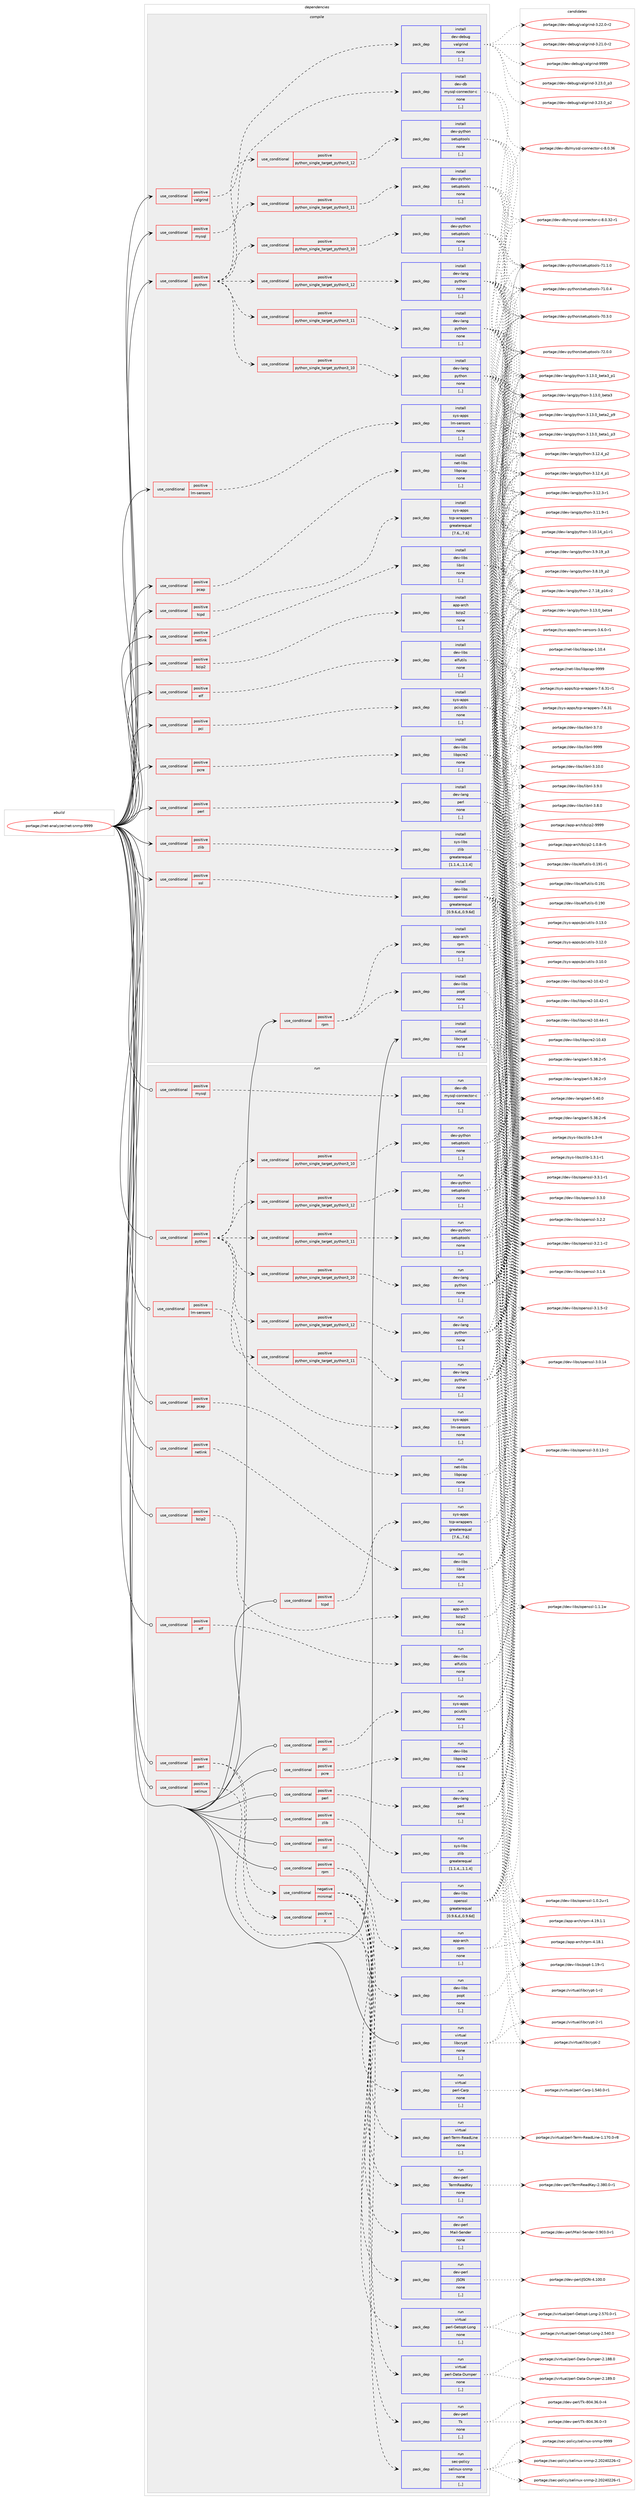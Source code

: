digraph prolog {

# *************
# Graph options
# *************

newrank=true;
concentrate=true;
compound=true;
graph [rankdir=LR,fontname=Helvetica,fontsize=10,ranksep=1.5];#, ranksep=2.5, nodesep=0.2];
edge  [arrowhead=vee];
node  [fontname=Helvetica,fontsize=10];

# **********
# The ebuild
# **********

subgraph cluster_leftcol {
color=gray;
label=<<i>ebuild</i>>;
id [label="portage://net-analyzer/net-snmp-9999", color=red, width=4, href="../net-analyzer/net-snmp-9999.svg"];
}

# ****************
# The dependencies
# ****************

subgraph cluster_midcol {
color=gray;
label=<<i>dependencies</i>>;
subgraph cluster_compile {
fillcolor="#eeeeee";
style=filled;
label=<<i>compile</i>>;
subgraph cond87115 {
dependency338628 [label=<<TABLE BORDER="0" CELLBORDER="1" CELLSPACING="0" CELLPADDING="4"><TR><TD ROWSPAN="3" CELLPADDING="10">use_conditional</TD></TR><TR><TD>positive</TD></TR><TR><TD>bzip2</TD></TR></TABLE>>, shape=none, color=red];
subgraph pack248938 {
dependency338629 [label=<<TABLE BORDER="0" CELLBORDER="1" CELLSPACING="0" CELLPADDING="4" WIDTH="220"><TR><TD ROWSPAN="6" CELLPADDING="30">pack_dep</TD></TR><TR><TD WIDTH="110">install</TD></TR><TR><TD>app-arch</TD></TR><TR><TD>bzip2</TD></TR><TR><TD>none</TD></TR><TR><TD>[,,]</TD></TR></TABLE>>, shape=none, color=blue];
}
dependency338628:e -> dependency338629:w [weight=20,style="dashed",arrowhead="vee"];
}
id:e -> dependency338628:w [weight=20,style="solid",arrowhead="vee"];
subgraph cond87116 {
dependency338630 [label=<<TABLE BORDER="0" CELLBORDER="1" CELLSPACING="0" CELLPADDING="4"><TR><TD ROWSPAN="3" CELLPADDING="10">use_conditional</TD></TR><TR><TD>positive</TD></TR><TR><TD>elf</TD></TR></TABLE>>, shape=none, color=red];
subgraph pack248939 {
dependency338631 [label=<<TABLE BORDER="0" CELLBORDER="1" CELLSPACING="0" CELLPADDING="4" WIDTH="220"><TR><TD ROWSPAN="6" CELLPADDING="30">pack_dep</TD></TR><TR><TD WIDTH="110">install</TD></TR><TR><TD>dev-libs</TD></TR><TR><TD>elfutils</TD></TR><TR><TD>none</TD></TR><TR><TD>[,,]</TD></TR></TABLE>>, shape=none, color=blue];
}
dependency338630:e -> dependency338631:w [weight=20,style="dashed",arrowhead="vee"];
}
id:e -> dependency338630:w [weight=20,style="solid",arrowhead="vee"];
subgraph cond87117 {
dependency338632 [label=<<TABLE BORDER="0" CELLBORDER="1" CELLSPACING="0" CELLPADDING="4"><TR><TD ROWSPAN="3" CELLPADDING="10">use_conditional</TD></TR><TR><TD>positive</TD></TR><TR><TD>lm-sensors</TD></TR></TABLE>>, shape=none, color=red];
subgraph pack248940 {
dependency338633 [label=<<TABLE BORDER="0" CELLBORDER="1" CELLSPACING="0" CELLPADDING="4" WIDTH="220"><TR><TD ROWSPAN="6" CELLPADDING="30">pack_dep</TD></TR><TR><TD WIDTH="110">install</TD></TR><TR><TD>sys-apps</TD></TR><TR><TD>lm-sensors</TD></TR><TR><TD>none</TD></TR><TR><TD>[,,]</TD></TR></TABLE>>, shape=none, color=blue];
}
dependency338632:e -> dependency338633:w [weight=20,style="dashed",arrowhead="vee"];
}
id:e -> dependency338632:w [weight=20,style="solid",arrowhead="vee"];
subgraph cond87118 {
dependency338634 [label=<<TABLE BORDER="0" CELLBORDER="1" CELLSPACING="0" CELLPADDING="4"><TR><TD ROWSPAN="3" CELLPADDING="10">use_conditional</TD></TR><TR><TD>positive</TD></TR><TR><TD>mysql</TD></TR></TABLE>>, shape=none, color=red];
subgraph pack248941 {
dependency338635 [label=<<TABLE BORDER="0" CELLBORDER="1" CELLSPACING="0" CELLPADDING="4" WIDTH="220"><TR><TD ROWSPAN="6" CELLPADDING="30">pack_dep</TD></TR><TR><TD WIDTH="110">install</TD></TR><TR><TD>dev-db</TD></TR><TR><TD>mysql-connector-c</TD></TR><TR><TD>none</TD></TR><TR><TD>[,,]</TD></TR></TABLE>>, shape=none, color=blue];
}
dependency338634:e -> dependency338635:w [weight=20,style="dashed",arrowhead="vee"];
}
id:e -> dependency338634:w [weight=20,style="solid",arrowhead="vee"];
subgraph cond87119 {
dependency338636 [label=<<TABLE BORDER="0" CELLBORDER="1" CELLSPACING="0" CELLPADDING="4"><TR><TD ROWSPAN="3" CELLPADDING="10">use_conditional</TD></TR><TR><TD>positive</TD></TR><TR><TD>netlink</TD></TR></TABLE>>, shape=none, color=red];
subgraph pack248942 {
dependency338637 [label=<<TABLE BORDER="0" CELLBORDER="1" CELLSPACING="0" CELLPADDING="4" WIDTH="220"><TR><TD ROWSPAN="6" CELLPADDING="30">pack_dep</TD></TR><TR><TD WIDTH="110">install</TD></TR><TR><TD>dev-libs</TD></TR><TR><TD>libnl</TD></TR><TR><TD>none</TD></TR><TR><TD>[,,]</TD></TR></TABLE>>, shape=none, color=blue];
}
dependency338636:e -> dependency338637:w [weight=20,style="dashed",arrowhead="vee"];
}
id:e -> dependency338636:w [weight=20,style="solid",arrowhead="vee"];
subgraph cond87120 {
dependency338638 [label=<<TABLE BORDER="0" CELLBORDER="1" CELLSPACING="0" CELLPADDING="4"><TR><TD ROWSPAN="3" CELLPADDING="10">use_conditional</TD></TR><TR><TD>positive</TD></TR><TR><TD>pcap</TD></TR></TABLE>>, shape=none, color=red];
subgraph pack248943 {
dependency338639 [label=<<TABLE BORDER="0" CELLBORDER="1" CELLSPACING="0" CELLPADDING="4" WIDTH="220"><TR><TD ROWSPAN="6" CELLPADDING="30">pack_dep</TD></TR><TR><TD WIDTH="110">install</TD></TR><TR><TD>net-libs</TD></TR><TR><TD>libpcap</TD></TR><TR><TD>none</TD></TR><TR><TD>[,,]</TD></TR></TABLE>>, shape=none, color=blue];
}
dependency338638:e -> dependency338639:w [weight=20,style="dashed",arrowhead="vee"];
}
id:e -> dependency338638:w [weight=20,style="solid",arrowhead="vee"];
subgraph cond87121 {
dependency338640 [label=<<TABLE BORDER="0" CELLBORDER="1" CELLSPACING="0" CELLPADDING="4"><TR><TD ROWSPAN="3" CELLPADDING="10">use_conditional</TD></TR><TR><TD>positive</TD></TR><TR><TD>pci</TD></TR></TABLE>>, shape=none, color=red];
subgraph pack248944 {
dependency338641 [label=<<TABLE BORDER="0" CELLBORDER="1" CELLSPACING="0" CELLPADDING="4" WIDTH="220"><TR><TD ROWSPAN="6" CELLPADDING="30">pack_dep</TD></TR><TR><TD WIDTH="110">install</TD></TR><TR><TD>sys-apps</TD></TR><TR><TD>pciutils</TD></TR><TR><TD>none</TD></TR><TR><TD>[,,]</TD></TR></TABLE>>, shape=none, color=blue];
}
dependency338640:e -> dependency338641:w [weight=20,style="dashed",arrowhead="vee"];
}
id:e -> dependency338640:w [weight=20,style="solid",arrowhead="vee"];
subgraph cond87122 {
dependency338642 [label=<<TABLE BORDER="0" CELLBORDER="1" CELLSPACING="0" CELLPADDING="4"><TR><TD ROWSPAN="3" CELLPADDING="10">use_conditional</TD></TR><TR><TD>positive</TD></TR><TR><TD>pcre</TD></TR></TABLE>>, shape=none, color=red];
subgraph pack248945 {
dependency338643 [label=<<TABLE BORDER="0" CELLBORDER="1" CELLSPACING="0" CELLPADDING="4" WIDTH="220"><TR><TD ROWSPAN="6" CELLPADDING="30">pack_dep</TD></TR><TR><TD WIDTH="110">install</TD></TR><TR><TD>dev-libs</TD></TR><TR><TD>libpcre2</TD></TR><TR><TD>none</TD></TR><TR><TD>[,,]</TD></TR></TABLE>>, shape=none, color=blue];
}
dependency338642:e -> dependency338643:w [weight=20,style="dashed",arrowhead="vee"];
}
id:e -> dependency338642:w [weight=20,style="solid",arrowhead="vee"];
subgraph cond87123 {
dependency338644 [label=<<TABLE BORDER="0" CELLBORDER="1" CELLSPACING="0" CELLPADDING="4"><TR><TD ROWSPAN="3" CELLPADDING="10">use_conditional</TD></TR><TR><TD>positive</TD></TR><TR><TD>perl</TD></TR></TABLE>>, shape=none, color=red];
subgraph pack248946 {
dependency338645 [label=<<TABLE BORDER="0" CELLBORDER="1" CELLSPACING="0" CELLPADDING="4" WIDTH="220"><TR><TD ROWSPAN="6" CELLPADDING="30">pack_dep</TD></TR><TR><TD WIDTH="110">install</TD></TR><TR><TD>dev-lang</TD></TR><TR><TD>perl</TD></TR><TR><TD>none</TD></TR><TR><TD>[,,]</TD></TR></TABLE>>, shape=none, color=blue];
}
dependency338644:e -> dependency338645:w [weight=20,style="dashed",arrowhead="vee"];
}
id:e -> dependency338644:w [weight=20,style="solid",arrowhead="vee"];
subgraph cond87124 {
dependency338646 [label=<<TABLE BORDER="0" CELLBORDER="1" CELLSPACING="0" CELLPADDING="4"><TR><TD ROWSPAN="3" CELLPADDING="10">use_conditional</TD></TR><TR><TD>positive</TD></TR><TR><TD>python</TD></TR></TABLE>>, shape=none, color=red];
subgraph cond87125 {
dependency338647 [label=<<TABLE BORDER="0" CELLBORDER="1" CELLSPACING="0" CELLPADDING="4"><TR><TD ROWSPAN="3" CELLPADDING="10">use_conditional</TD></TR><TR><TD>positive</TD></TR><TR><TD>python_single_target_python3_10</TD></TR></TABLE>>, shape=none, color=red];
subgraph pack248947 {
dependency338648 [label=<<TABLE BORDER="0" CELLBORDER="1" CELLSPACING="0" CELLPADDING="4" WIDTH="220"><TR><TD ROWSPAN="6" CELLPADDING="30">pack_dep</TD></TR><TR><TD WIDTH="110">install</TD></TR><TR><TD>dev-python</TD></TR><TR><TD>setuptools</TD></TR><TR><TD>none</TD></TR><TR><TD>[,,]</TD></TR></TABLE>>, shape=none, color=blue];
}
dependency338647:e -> dependency338648:w [weight=20,style="dashed",arrowhead="vee"];
}
dependency338646:e -> dependency338647:w [weight=20,style="dashed",arrowhead="vee"];
subgraph cond87126 {
dependency338649 [label=<<TABLE BORDER="0" CELLBORDER="1" CELLSPACING="0" CELLPADDING="4"><TR><TD ROWSPAN="3" CELLPADDING="10">use_conditional</TD></TR><TR><TD>positive</TD></TR><TR><TD>python_single_target_python3_11</TD></TR></TABLE>>, shape=none, color=red];
subgraph pack248948 {
dependency338650 [label=<<TABLE BORDER="0" CELLBORDER="1" CELLSPACING="0" CELLPADDING="4" WIDTH="220"><TR><TD ROWSPAN="6" CELLPADDING="30">pack_dep</TD></TR><TR><TD WIDTH="110">install</TD></TR><TR><TD>dev-python</TD></TR><TR><TD>setuptools</TD></TR><TR><TD>none</TD></TR><TR><TD>[,,]</TD></TR></TABLE>>, shape=none, color=blue];
}
dependency338649:e -> dependency338650:w [weight=20,style="dashed",arrowhead="vee"];
}
dependency338646:e -> dependency338649:w [weight=20,style="dashed",arrowhead="vee"];
subgraph cond87127 {
dependency338651 [label=<<TABLE BORDER="0" CELLBORDER="1" CELLSPACING="0" CELLPADDING="4"><TR><TD ROWSPAN="3" CELLPADDING="10">use_conditional</TD></TR><TR><TD>positive</TD></TR><TR><TD>python_single_target_python3_12</TD></TR></TABLE>>, shape=none, color=red];
subgraph pack248949 {
dependency338652 [label=<<TABLE BORDER="0" CELLBORDER="1" CELLSPACING="0" CELLPADDING="4" WIDTH="220"><TR><TD ROWSPAN="6" CELLPADDING="30">pack_dep</TD></TR><TR><TD WIDTH="110">install</TD></TR><TR><TD>dev-python</TD></TR><TR><TD>setuptools</TD></TR><TR><TD>none</TD></TR><TR><TD>[,,]</TD></TR></TABLE>>, shape=none, color=blue];
}
dependency338651:e -> dependency338652:w [weight=20,style="dashed",arrowhead="vee"];
}
dependency338646:e -> dependency338651:w [weight=20,style="dashed",arrowhead="vee"];
subgraph cond87128 {
dependency338653 [label=<<TABLE BORDER="0" CELLBORDER="1" CELLSPACING="0" CELLPADDING="4"><TR><TD ROWSPAN="3" CELLPADDING="10">use_conditional</TD></TR><TR><TD>positive</TD></TR><TR><TD>python_single_target_python3_10</TD></TR></TABLE>>, shape=none, color=red];
subgraph pack248950 {
dependency338654 [label=<<TABLE BORDER="0" CELLBORDER="1" CELLSPACING="0" CELLPADDING="4" WIDTH="220"><TR><TD ROWSPAN="6" CELLPADDING="30">pack_dep</TD></TR><TR><TD WIDTH="110">install</TD></TR><TR><TD>dev-lang</TD></TR><TR><TD>python</TD></TR><TR><TD>none</TD></TR><TR><TD>[,,]</TD></TR></TABLE>>, shape=none, color=blue];
}
dependency338653:e -> dependency338654:w [weight=20,style="dashed",arrowhead="vee"];
}
dependency338646:e -> dependency338653:w [weight=20,style="dashed",arrowhead="vee"];
subgraph cond87129 {
dependency338655 [label=<<TABLE BORDER="0" CELLBORDER="1" CELLSPACING="0" CELLPADDING="4"><TR><TD ROWSPAN="3" CELLPADDING="10">use_conditional</TD></TR><TR><TD>positive</TD></TR><TR><TD>python_single_target_python3_11</TD></TR></TABLE>>, shape=none, color=red];
subgraph pack248951 {
dependency338656 [label=<<TABLE BORDER="0" CELLBORDER="1" CELLSPACING="0" CELLPADDING="4" WIDTH="220"><TR><TD ROWSPAN="6" CELLPADDING="30">pack_dep</TD></TR><TR><TD WIDTH="110">install</TD></TR><TR><TD>dev-lang</TD></TR><TR><TD>python</TD></TR><TR><TD>none</TD></TR><TR><TD>[,,]</TD></TR></TABLE>>, shape=none, color=blue];
}
dependency338655:e -> dependency338656:w [weight=20,style="dashed",arrowhead="vee"];
}
dependency338646:e -> dependency338655:w [weight=20,style="dashed",arrowhead="vee"];
subgraph cond87130 {
dependency338657 [label=<<TABLE BORDER="0" CELLBORDER="1" CELLSPACING="0" CELLPADDING="4"><TR><TD ROWSPAN="3" CELLPADDING="10">use_conditional</TD></TR><TR><TD>positive</TD></TR><TR><TD>python_single_target_python3_12</TD></TR></TABLE>>, shape=none, color=red];
subgraph pack248952 {
dependency338658 [label=<<TABLE BORDER="0" CELLBORDER="1" CELLSPACING="0" CELLPADDING="4" WIDTH="220"><TR><TD ROWSPAN="6" CELLPADDING="30">pack_dep</TD></TR><TR><TD WIDTH="110">install</TD></TR><TR><TD>dev-lang</TD></TR><TR><TD>python</TD></TR><TR><TD>none</TD></TR><TR><TD>[,,]</TD></TR></TABLE>>, shape=none, color=blue];
}
dependency338657:e -> dependency338658:w [weight=20,style="dashed",arrowhead="vee"];
}
dependency338646:e -> dependency338657:w [weight=20,style="dashed",arrowhead="vee"];
}
id:e -> dependency338646:w [weight=20,style="solid",arrowhead="vee"];
subgraph cond87131 {
dependency338659 [label=<<TABLE BORDER="0" CELLBORDER="1" CELLSPACING="0" CELLPADDING="4"><TR><TD ROWSPAN="3" CELLPADDING="10">use_conditional</TD></TR><TR><TD>positive</TD></TR><TR><TD>rpm</TD></TR></TABLE>>, shape=none, color=red];
subgraph pack248953 {
dependency338660 [label=<<TABLE BORDER="0" CELLBORDER="1" CELLSPACING="0" CELLPADDING="4" WIDTH="220"><TR><TD ROWSPAN="6" CELLPADDING="30">pack_dep</TD></TR><TR><TD WIDTH="110">install</TD></TR><TR><TD>app-arch</TD></TR><TR><TD>rpm</TD></TR><TR><TD>none</TD></TR><TR><TD>[,,]</TD></TR></TABLE>>, shape=none, color=blue];
}
dependency338659:e -> dependency338660:w [weight=20,style="dashed",arrowhead="vee"];
subgraph pack248954 {
dependency338661 [label=<<TABLE BORDER="0" CELLBORDER="1" CELLSPACING="0" CELLPADDING="4" WIDTH="220"><TR><TD ROWSPAN="6" CELLPADDING="30">pack_dep</TD></TR><TR><TD WIDTH="110">install</TD></TR><TR><TD>dev-libs</TD></TR><TR><TD>popt</TD></TR><TR><TD>none</TD></TR><TR><TD>[,,]</TD></TR></TABLE>>, shape=none, color=blue];
}
dependency338659:e -> dependency338661:w [weight=20,style="dashed",arrowhead="vee"];
}
id:e -> dependency338659:w [weight=20,style="solid",arrowhead="vee"];
subgraph cond87132 {
dependency338662 [label=<<TABLE BORDER="0" CELLBORDER="1" CELLSPACING="0" CELLPADDING="4"><TR><TD ROWSPAN="3" CELLPADDING="10">use_conditional</TD></TR><TR><TD>positive</TD></TR><TR><TD>ssl</TD></TR></TABLE>>, shape=none, color=red];
subgraph pack248955 {
dependency338663 [label=<<TABLE BORDER="0" CELLBORDER="1" CELLSPACING="0" CELLPADDING="4" WIDTH="220"><TR><TD ROWSPAN="6" CELLPADDING="30">pack_dep</TD></TR><TR><TD WIDTH="110">install</TD></TR><TR><TD>dev-libs</TD></TR><TR><TD>openssl</TD></TR><TR><TD>greaterequal</TD></TR><TR><TD>[0.9.6,d,,0.9.6d]</TD></TR></TABLE>>, shape=none, color=blue];
}
dependency338662:e -> dependency338663:w [weight=20,style="dashed",arrowhead="vee"];
}
id:e -> dependency338662:w [weight=20,style="solid",arrowhead="vee"];
subgraph cond87133 {
dependency338664 [label=<<TABLE BORDER="0" CELLBORDER="1" CELLSPACING="0" CELLPADDING="4"><TR><TD ROWSPAN="3" CELLPADDING="10">use_conditional</TD></TR><TR><TD>positive</TD></TR><TR><TD>tcpd</TD></TR></TABLE>>, shape=none, color=red];
subgraph pack248956 {
dependency338665 [label=<<TABLE BORDER="0" CELLBORDER="1" CELLSPACING="0" CELLPADDING="4" WIDTH="220"><TR><TD ROWSPAN="6" CELLPADDING="30">pack_dep</TD></TR><TR><TD WIDTH="110">install</TD></TR><TR><TD>sys-apps</TD></TR><TR><TD>tcp-wrappers</TD></TR><TR><TD>greaterequal</TD></TR><TR><TD>[7.6,,,7.6]</TD></TR></TABLE>>, shape=none, color=blue];
}
dependency338664:e -> dependency338665:w [weight=20,style="dashed",arrowhead="vee"];
}
id:e -> dependency338664:w [weight=20,style="solid",arrowhead="vee"];
subgraph cond87134 {
dependency338666 [label=<<TABLE BORDER="0" CELLBORDER="1" CELLSPACING="0" CELLPADDING="4"><TR><TD ROWSPAN="3" CELLPADDING="10">use_conditional</TD></TR><TR><TD>positive</TD></TR><TR><TD>valgrind</TD></TR></TABLE>>, shape=none, color=red];
subgraph pack248957 {
dependency338667 [label=<<TABLE BORDER="0" CELLBORDER="1" CELLSPACING="0" CELLPADDING="4" WIDTH="220"><TR><TD ROWSPAN="6" CELLPADDING="30">pack_dep</TD></TR><TR><TD WIDTH="110">install</TD></TR><TR><TD>dev-debug</TD></TR><TR><TD>valgrind</TD></TR><TR><TD>none</TD></TR><TR><TD>[,,]</TD></TR></TABLE>>, shape=none, color=blue];
}
dependency338666:e -> dependency338667:w [weight=20,style="dashed",arrowhead="vee"];
}
id:e -> dependency338666:w [weight=20,style="solid",arrowhead="vee"];
subgraph cond87135 {
dependency338668 [label=<<TABLE BORDER="0" CELLBORDER="1" CELLSPACING="0" CELLPADDING="4"><TR><TD ROWSPAN="3" CELLPADDING="10">use_conditional</TD></TR><TR><TD>positive</TD></TR><TR><TD>zlib</TD></TR></TABLE>>, shape=none, color=red];
subgraph pack248958 {
dependency338669 [label=<<TABLE BORDER="0" CELLBORDER="1" CELLSPACING="0" CELLPADDING="4" WIDTH="220"><TR><TD ROWSPAN="6" CELLPADDING="30">pack_dep</TD></TR><TR><TD WIDTH="110">install</TD></TR><TR><TD>sys-libs</TD></TR><TR><TD>zlib</TD></TR><TR><TD>greaterequal</TD></TR><TR><TD>[1.1.4,,,1.1.4]</TD></TR></TABLE>>, shape=none, color=blue];
}
dependency338668:e -> dependency338669:w [weight=20,style="dashed",arrowhead="vee"];
}
id:e -> dependency338668:w [weight=20,style="solid",arrowhead="vee"];
subgraph pack248959 {
dependency338670 [label=<<TABLE BORDER="0" CELLBORDER="1" CELLSPACING="0" CELLPADDING="4" WIDTH="220"><TR><TD ROWSPAN="6" CELLPADDING="30">pack_dep</TD></TR><TR><TD WIDTH="110">install</TD></TR><TR><TD>virtual</TD></TR><TR><TD>libcrypt</TD></TR><TR><TD>none</TD></TR><TR><TD>[,,]</TD></TR></TABLE>>, shape=none, color=blue];
}
id:e -> dependency338670:w [weight=20,style="solid",arrowhead="vee"];
}
subgraph cluster_compileandrun {
fillcolor="#eeeeee";
style=filled;
label=<<i>compile and run</i>>;
}
subgraph cluster_run {
fillcolor="#eeeeee";
style=filled;
label=<<i>run</i>>;
subgraph cond87136 {
dependency338671 [label=<<TABLE BORDER="0" CELLBORDER="1" CELLSPACING="0" CELLPADDING="4"><TR><TD ROWSPAN="3" CELLPADDING="10">use_conditional</TD></TR><TR><TD>positive</TD></TR><TR><TD>bzip2</TD></TR></TABLE>>, shape=none, color=red];
subgraph pack248960 {
dependency338672 [label=<<TABLE BORDER="0" CELLBORDER="1" CELLSPACING="0" CELLPADDING="4" WIDTH="220"><TR><TD ROWSPAN="6" CELLPADDING="30">pack_dep</TD></TR><TR><TD WIDTH="110">run</TD></TR><TR><TD>app-arch</TD></TR><TR><TD>bzip2</TD></TR><TR><TD>none</TD></TR><TR><TD>[,,]</TD></TR></TABLE>>, shape=none, color=blue];
}
dependency338671:e -> dependency338672:w [weight=20,style="dashed",arrowhead="vee"];
}
id:e -> dependency338671:w [weight=20,style="solid",arrowhead="odot"];
subgraph cond87137 {
dependency338673 [label=<<TABLE BORDER="0" CELLBORDER="1" CELLSPACING="0" CELLPADDING="4"><TR><TD ROWSPAN="3" CELLPADDING="10">use_conditional</TD></TR><TR><TD>positive</TD></TR><TR><TD>elf</TD></TR></TABLE>>, shape=none, color=red];
subgraph pack248961 {
dependency338674 [label=<<TABLE BORDER="0" CELLBORDER="1" CELLSPACING="0" CELLPADDING="4" WIDTH="220"><TR><TD ROWSPAN="6" CELLPADDING="30">pack_dep</TD></TR><TR><TD WIDTH="110">run</TD></TR><TR><TD>dev-libs</TD></TR><TR><TD>elfutils</TD></TR><TR><TD>none</TD></TR><TR><TD>[,,]</TD></TR></TABLE>>, shape=none, color=blue];
}
dependency338673:e -> dependency338674:w [weight=20,style="dashed",arrowhead="vee"];
}
id:e -> dependency338673:w [weight=20,style="solid",arrowhead="odot"];
subgraph cond87138 {
dependency338675 [label=<<TABLE BORDER="0" CELLBORDER="1" CELLSPACING="0" CELLPADDING="4"><TR><TD ROWSPAN="3" CELLPADDING="10">use_conditional</TD></TR><TR><TD>positive</TD></TR><TR><TD>lm-sensors</TD></TR></TABLE>>, shape=none, color=red];
subgraph pack248962 {
dependency338676 [label=<<TABLE BORDER="0" CELLBORDER="1" CELLSPACING="0" CELLPADDING="4" WIDTH="220"><TR><TD ROWSPAN="6" CELLPADDING="30">pack_dep</TD></TR><TR><TD WIDTH="110">run</TD></TR><TR><TD>sys-apps</TD></TR><TR><TD>lm-sensors</TD></TR><TR><TD>none</TD></TR><TR><TD>[,,]</TD></TR></TABLE>>, shape=none, color=blue];
}
dependency338675:e -> dependency338676:w [weight=20,style="dashed",arrowhead="vee"];
}
id:e -> dependency338675:w [weight=20,style="solid",arrowhead="odot"];
subgraph cond87139 {
dependency338677 [label=<<TABLE BORDER="0" CELLBORDER="1" CELLSPACING="0" CELLPADDING="4"><TR><TD ROWSPAN="3" CELLPADDING="10">use_conditional</TD></TR><TR><TD>positive</TD></TR><TR><TD>mysql</TD></TR></TABLE>>, shape=none, color=red];
subgraph pack248963 {
dependency338678 [label=<<TABLE BORDER="0" CELLBORDER="1" CELLSPACING="0" CELLPADDING="4" WIDTH="220"><TR><TD ROWSPAN="6" CELLPADDING="30">pack_dep</TD></TR><TR><TD WIDTH="110">run</TD></TR><TR><TD>dev-db</TD></TR><TR><TD>mysql-connector-c</TD></TR><TR><TD>none</TD></TR><TR><TD>[,,]</TD></TR></TABLE>>, shape=none, color=blue];
}
dependency338677:e -> dependency338678:w [weight=20,style="dashed",arrowhead="vee"];
}
id:e -> dependency338677:w [weight=20,style="solid",arrowhead="odot"];
subgraph cond87140 {
dependency338679 [label=<<TABLE BORDER="0" CELLBORDER="1" CELLSPACING="0" CELLPADDING="4"><TR><TD ROWSPAN="3" CELLPADDING="10">use_conditional</TD></TR><TR><TD>positive</TD></TR><TR><TD>netlink</TD></TR></TABLE>>, shape=none, color=red];
subgraph pack248964 {
dependency338680 [label=<<TABLE BORDER="0" CELLBORDER="1" CELLSPACING="0" CELLPADDING="4" WIDTH="220"><TR><TD ROWSPAN="6" CELLPADDING="30">pack_dep</TD></TR><TR><TD WIDTH="110">run</TD></TR><TR><TD>dev-libs</TD></TR><TR><TD>libnl</TD></TR><TR><TD>none</TD></TR><TR><TD>[,,]</TD></TR></TABLE>>, shape=none, color=blue];
}
dependency338679:e -> dependency338680:w [weight=20,style="dashed",arrowhead="vee"];
}
id:e -> dependency338679:w [weight=20,style="solid",arrowhead="odot"];
subgraph cond87141 {
dependency338681 [label=<<TABLE BORDER="0" CELLBORDER="1" CELLSPACING="0" CELLPADDING="4"><TR><TD ROWSPAN="3" CELLPADDING="10">use_conditional</TD></TR><TR><TD>positive</TD></TR><TR><TD>pcap</TD></TR></TABLE>>, shape=none, color=red];
subgraph pack248965 {
dependency338682 [label=<<TABLE BORDER="0" CELLBORDER="1" CELLSPACING="0" CELLPADDING="4" WIDTH="220"><TR><TD ROWSPAN="6" CELLPADDING="30">pack_dep</TD></TR><TR><TD WIDTH="110">run</TD></TR><TR><TD>net-libs</TD></TR><TR><TD>libpcap</TD></TR><TR><TD>none</TD></TR><TR><TD>[,,]</TD></TR></TABLE>>, shape=none, color=blue];
}
dependency338681:e -> dependency338682:w [weight=20,style="dashed",arrowhead="vee"];
}
id:e -> dependency338681:w [weight=20,style="solid",arrowhead="odot"];
subgraph cond87142 {
dependency338683 [label=<<TABLE BORDER="0" CELLBORDER="1" CELLSPACING="0" CELLPADDING="4"><TR><TD ROWSPAN="3" CELLPADDING="10">use_conditional</TD></TR><TR><TD>positive</TD></TR><TR><TD>pci</TD></TR></TABLE>>, shape=none, color=red];
subgraph pack248966 {
dependency338684 [label=<<TABLE BORDER="0" CELLBORDER="1" CELLSPACING="0" CELLPADDING="4" WIDTH="220"><TR><TD ROWSPAN="6" CELLPADDING="30">pack_dep</TD></TR><TR><TD WIDTH="110">run</TD></TR><TR><TD>sys-apps</TD></TR><TR><TD>pciutils</TD></TR><TR><TD>none</TD></TR><TR><TD>[,,]</TD></TR></TABLE>>, shape=none, color=blue];
}
dependency338683:e -> dependency338684:w [weight=20,style="dashed",arrowhead="vee"];
}
id:e -> dependency338683:w [weight=20,style="solid",arrowhead="odot"];
subgraph cond87143 {
dependency338685 [label=<<TABLE BORDER="0" CELLBORDER="1" CELLSPACING="0" CELLPADDING="4"><TR><TD ROWSPAN="3" CELLPADDING="10">use_conditional</TD></TR><TR><TD>positive</TD></TR><TR><TD>pcre</TD></TR></TABLE>>, shape=none, color=red];
subgraph pack248967 {
dependency338686 [label=<<TABLE BORDER="0" CELLBORDER="1" CELLSPACING="0" CELLPADDING="4" WIDTH="220"><TR><TD ROWSPAN="6" CELLPADDING="30">pack_dep</TD></TR><TR><TD WIDTH="110">run</TD></TR><TR><TD>dev-libs</TD></TR><TR><TD>libpcre2</TD></TR><TR><TD>none</TD></TR><TR><TD>[,,]</TD></TR></TABLE>>, shape=none, color=blue];
}
dependency338685:e -> dependency338686:w [weight=20,style="dashed",arrowhead="vee"];
}
id:e -> dependency338685:w [weight=20,style="solid",arrowhead="odot"];
subgraph cond87144 {
dependency338687 [label=<<TABLE BORDER="0" CELLBORDER="1" CELLSPACING="0" CELLPADDING="4"><TR><TD ROWSPAN="3" CELLPADDING="10">use_conditional</TD></TR><TR><TD>positive</TD></TR><TR><TD>perl</TD></TR></TABLE>>, shape=none, color=red];
subgraph cond87145 {
dependency338688 [label=<<TABLE BORDER="0" CELLBORDER="1" CELLSPACING="0" CELLPADDING="4"><TR><TD ROWSPAN="3" CELLPADDING="10">use_conditional</TD></TR><TR><TD>positive</TD></TR><TR><TD>X</TD></TR></TABLE>>, shape=none, color=red];
subgraph pack248968 {
dependency338689 [label=<<TABLE BORDER="0" CELLBORDER="1" CELLSPACING="0" CELLPADDING="4" WIDTH="220"><TR><TD ROWSPAN="6" CELLPADDING="30">pack_dep</TD></TR><TR><TD WIDTH="110">run</TD></TR><TR><TD>dev-perl</TD></TR><TR><TD>Tk</TD></TR><TR><TD>none</TD></TR><TR><TD>[,,]</TD></TR></TABLE>>, shape=none, color=blue];
}
dependency338688:e -> dependency338689:w [weight=20,style="dashed",arrowhead="vee"];
}
dependency338687:e -> dependency338688:w [weight=20,style="dashed",arrowhead="vee"];
subgraph cond87146 {
dependency338690 [label=<<TABLE BORDER="0" CELLBORDER="1" CELLSPACING="0" CELLPADDING="4"><TR><TD ROWSPAN="3" CELLPADDING="10">use_conditional</TD></TR><TR><TD>negative</TD></TR><TR><TD>minimal</TD></TR></TABLE>>, shape=none, color=red];
subgraph pack248969 {
dependency338691 [label=<<TABLE BORDER="0" CELLBORDER="1" CELLSPACING="0" CELLPADDING="4" WIDTH="220"><TR><TD ROWSPAN="6" CELLPADDING="30">pack_dep</TD></TR><TR><TD WIDTH="110">run</TD></TR><TR><TD>virtual</TD></TR><TR><TD>perl-Carp</TD></TR><TR><TD>none</TD></TR><TR><TD>[,,]</TD></TR></TABLE>>, shape=none, color=blue];
}
dependency338690:e -> dependency338691:w [weight=20,style="dashed",arrowhead="vee"];
subgraph pack248970 {
dependency338692 [label=<<TABLE BORDER="0" CELLBORDER="1" CELLSPACING="0" CELLPADDING="4" WIDTH="220"><TR><TD ROWSPAN="6" CELLPADDING="30">pack_dep</TD></TR><TR><TD WIDTH="110">run</TD></TR><TR><TD>virtual</TD></TR><TR><TD>perl-Data-Dumper</TD></TR><TR><TD>none</TD></TR><TR><TD>[,,]</TD></TR></TABLE>>, shape=none, color=blue];
}
dependency338690:e -> dependency338692:w [weight=20,style="dashed",arrowhead="vee"];
subgraph pack248971 {
dependency338693 [label=<<TABLE BORDER="0" CELLBORDER="1" CELLSPACING="0" CELLPADDING="4" WIDTH="220"><TR><TD ROWSPAN="6" CELLPADDING="30">pack_dep</TD></TR><TR><TD WIDTH="110">run</TD></TR><TR><TD>virtual</TD></TR><TR><TD>perl-Getopt-Long</TD></TR><TR><TD>none</TD></TR><TR><TD>[,,]</TD></TR></TABLE>>, shape=none, color=blue];
}
dependency338690:e -> dependency338693:w [weight=20,style="dashed",arrowhead="vee"];
subgraph pack248972 {
dependency338694 [label=<<TABLE BORDER="0" CELLBORDER="1" CELLSPACING="0" CELLPADDING="4" WIDTH="220"><TR><TD ROWSPAN="6" CELLPADDING="30">pack_dep</TD></TR><TR><TD WIDTH="110">run</TD></TR><TR><TD>dev-perl</TD></TR><TR><TD>JSON</TD></TR><TR><TD>none</TD></TR><TR><TD>[,,]</TD></TR></TABLE>>, shape=none, color=blue];
}
dependency338690:e -> dependency338694:w [weight=20,style="dashed",arrowhead="vee"];
subgraph pack248973 {
dependency338695 [label=<<TABLE BORDER="0" CELLBORDER="1" CELLSPACING="0" CELLPADDING="4" WIDTH="220"><TR><TD ROWSPAN="6" CELLPADDING="30">pack_dep</TD></TR><TR><TD WIDTH="110">run</TD></TR><TR><TD>dev-perl</TD></TR><TR><TD>Mail-Sender</TD></TR><TR><TD>none</TD></TR><TR><TD>[,,]</TD></TR></TABLE>>, shape=none, color=blue];
}
dependency338690:e -> dependency338695:w [weight=20,style="dashed",arrowhead="vee"];
subgraph pack248974 {
dependency338696 [label=<<TABLE BORDER="0" CELLBORDER="1" CELLSPACING="0" CELLPADDING="4" WIDTH="220"><TR><TD ROWSPAN="6" CELLPADDING="30">pack_dep</TD></TR><TR><TD WIDTH="110">run</TD></TR><TR><TD>dev-perl</TD></TR><TR><TD>TermReadKey</TD></TR><TR><TD>none</TD></TR><TR><TD>[,,]</TD></TR></TABLE>>, shape=none, color=blue];
}
dependency338690:e -> dependency338696:w [weight=20,style="dashed",arrowhead="vee"];
subgraph pack248975 {
dependency338697 [label=<<TABLE BORDER="0" CELLBORDER="1" CELLSPACING="0" CELLPADDING="4" WIDTH="220"><TR><TD ROWSPAN="6" CELLPADDING="30">pack_dep</TD></TR><TR><TD WIDTH="110">run</TD></TR><TR><TD>virtual</TD></TR><TR><TD>perl-Term-ReadLine</TD></TR><TR><TD>none</TD></TR><TR><TD>[,,]</TD></TR></TABLE>>, shape=none, color=blue];
}
dependency338690:e -> dependency338697:w [weight=20,style="dashed",arrowhead="vee"];
}
dependency338687:e -> dependency338690:w [weight=20,style="dashed",arrowhead="vee"];
}
id:e -> dependency338687:w [weight=20,style="solid",arrowhead="odot"];
subgraph cond87147 {
dependency338698 [label=<<TABLE BORDER="0" CELLBORDER="1" CELLSPACING="0" CELLPADDING="4"><TR><TD ROWSPAN="3" CELLPADDING="10">use_conditional</TD></TR><TR><TD>positive</TD></TR><TR><TD>perl</TD></TR></TABLE>>, shape=none, color=red];
subgraph pack248976 {
dependency338699 [label=<<TABLE BORDER="0" CELLBORDER="1" CELLSPACING="0" CELLPADDING="4" WIDTH="220"><TR><TD ROWSPAN="6" CELLPADDING="30">pack_dep</TD></TR><TR><TD WIDTH="110">run</TD></TR><TR><TD>dev-lang</TD></TR><TR><TD>perl</TD></TR><TR><TD>none</TD></TR><TR><TD>[,,]</TD></TR></TABLE>>, shape=none, color=blue];
}
dependency338698:e -> dependency338699:w [weight=20,style="dashed",arrowhead="vee"];
}
id:e -> dependency338698:w [weight=20,style="solid",arrowhead="odot"];
subgraph cond87148 {
dependency338700 [label=<<TABLE BORDER="0" CELLBORDER="1" CELLSPACING="0" CELLPADDING="4"><TR><TD ROWSPAN="3" CELLPADDING="10">use_conditional</TD></TR><TR><TD>positive</TD></TR><TR><TD>python</TD></TR></TABLE>>, shape=none, color=red];
subgraph cond87149 {
dependency338701 [label=<<TABLE BORDER="0" CELLBORDER="1" CELLSPACING="0" CELLPADDING="4"><TR><TD ROWSPAN="3" CELLPADDING="10">use_conditional</TD></TR><TR><TD>positive</TD></TR><TR><TD>python_single_target_python3_10</TD></TR></TABLE>>, shape=none, color=red];
subgraph pack248977 {
dependency338702 [label=<<TABLE BORDER="0" CELLBORDER="1" CELLSPACING="0" CELLPADDING="4" WIDTH="220"><TR><TD ROWSPAN="6" CELLPADDING="30">pack_dep</TD></TR><TR><TD WIDTH="110">run</TD></TR><TR><TD>dev-python</TD></TR><TR><TD>setuptools</TD></TR><TR><TD>none</TD></TR><TR><TD>[,,]</TD></TR></TABLE>>, shape=none, color=blue];
}
dependency338701:e -> dependency338702:w [weight=20,style="dashed",arrowhead="vee"];
}
dependency338700:e -> dependency338701:w [weight=20,style="dashed",arrowhead="vee"];
subgraph cond87150 {
dependency338703 [label=<<TABLE BORDER="0" CELLBORDER="1" CELLSPACING="0" CELLPADDING="4"><TR><TD ROWSPAN="3" CELLPADDING="10">use_conditional</TD></TR><TR><TD>positive</TD></TR><TR><TD>python_single_target_python3_11</TD></TR></TABLE>>, shape=none, color=red];
subgraph pack248978 {
dependency338704 [label=<<TABLE BORDER="0" CELLBORDER="1" CELLSPACING="0" CELLPADDING="4" WIDTH="220"><TR><TD ROWSPAN="6" CELLPADDING="30">pack_dep</TD></TR><TR><TD WIDTH="110">run</TD></TR><TR><TD>dev-python</TD></TR><TR><TD>setuptools</TD></TR><TR><TD>none</TD></TR><TR><TD>[,,]</TD></TR></TABLE>>, shape=none, color=blue];
}
dependency338703:e -> dependency338704:w [weight=20,style="dashed",arrowhead="vee"];
}
dependency338700:e -> dependency338703:w [weight=20,style="dashed",arrowhead="vee"];
subgraph cond87151 {
dependency338705 [label=<<TABLE BORDER="0" CELLBORDER="1" CELLSPACING="0" CELLPADDING="4"><TR><TD ROWSPAN="3" CELLPADDING="10">use_conditional</TD></TR><TR><TD>positive</TD></TR><TR><TD>python_single_target_python3_12</TD></TR></TABLE>>, shape=none, color=red];
subgraph pack248979 {
dependency338706 [label=<<TABLE BORDER="0" CELLBORDER="1" CELLSPACING="0" CELLPADDING="4" WIDTH="220"><TR><TD ROWSPAN="6" CELLPADDING="30">pack_dep</TD></TR><TR><TD WIDTH="110">run</TD></TR><TR><TD>dev-python</TD></TR><TR><TD>setuptools</TD></TR><TR><TD>none</TD></TR><TR><TD>[,,]</TD></TR></TABLE>>, shape=none, color=blue];
}
dependency338705:e -> dependency338706:w [weight=20,style="dashed",arrowhead="vee"];
}
dependency338700:e -> dependency338705:w [weight=20,style="dashed",arrowhead="vee"];
subgraph cond87152 {
dependency338707 [label=<<TABLE BORDER="0" CELLBORDER="1" CELLSPACING="0" CELLPADDING="4"><TR><TD ROWSPAN="3" CELLPADDING="10">use_conditional</TD></TR><TR><TD>positive</TD></TR><TR><TD>python_single_target_python3_10</TD></TR></TABLE>>, shape=none, color=red];
subgraph pack248980 {
dependency338708 [label=<<TABLE BORDER="0" CELLBORDER="1" CELLSPACING="0" CELLPADDING="4" WIDTH="220"><TR><TD ROWSPAN="6" CELLPADDING="30">pack_dep</TD></TR><TR><TD WIDTH="110">run</TD></TR><TR><TD>dev-lang</TD></TR><TR><TD>python</TD></TR><TR><TD>none</TD></TR><TR><TD>[,,]</TD></TR></TABLE>>, shape=none, color=blue];
}
dependency338707:e -> dependency338708:w [weight=20,style="dashed",arrowhead="vee"];
}
dependency338700:e -> dependency338707:w [weight=20,style="dashed",arrowhead="vee"];
subgraph cond87153 {
dependency338709 [label=<<TABLE BORDER="0" CELLBORDER="1" CELLSPACING="0" CELLPADDING="4"><TR><TD ROWSPAN="3" CELLPADDING="10">use_conditional</TD></TR><TR><TD>positive</TD></TR><TR><TD>python_single_target_python3_11</TD></TR></TABLE>>, shape=none, color=red];
subgraph pack248981 {
dependency338710 [label=<<TABLE BORDER="0" CELLBORDER="1" CELLSPACING="0" CELLPADDING="4" WIDTH="220"><TR><TD ROWSPAN="6" CELLPADDING="30">pack_dep</TD></TR><TR><TD WIDTH="110">run</TD></TR><TR><TD>dev-lang</TD></TR><TR><TD>python</TD></TR><TR><TD>none</TD></TR><TR><TD>[,,]</TD></TR></TABLE>>, shape=none, color=blue];
}
dependency338709:e -> dependency338710:w [weight=20,style="dashed",arrowhead="vee"];
}
dependency338700:e -> dependency338709:w [weight=20,style="dashed",arrowhead="vee"];
subgraph cond87154 {
dependency338711 [label=<<TABLE BORDER="0" CELLBORDER="1" CELLSPACING="0" CELLPADDING="4"><TR><TD ROWSPAN="3" CELLPADDING="10">use_conditional</TD></TR><TR><TD>positive</TD></TR><TR><TD>python_single_target_python3_12</TD></TR></TABLE>>, shape=none, color=red];
subgraph pack248982 {
dependency338712 [label=<<TABLE BORDER="0" CELLBORDER="1" CELLSPACING="0" CELLPADDING="4" WIDTH="220"><TR><TD ROWSPAN="6" CELLPADDING="30">pack_dep</TD></TR><TR><TD WIDTH="110">run</TD></TR><TR><TD>dev-lang</TD></TR><TR><TD>python</TD></TR><TR><TD>none</TD></TR><TR><TD>[,,]</TD></TR></TABLE>>, shape=none, color=blue];
}
dependency338711:e -> dependency338712:w [weight=20,style="dashed",arrowhead="vee"];
}
dependency338700:e -> dependency338711:w [weight=20,style="dashed",arrowhead="vee"];
}
id:e -> dependency338700:w [weight=20,style="solid",arrowhead="odot"];
subgraph cond87155 {
dependency338713 [label=<<TABLE BORDER="0" CELLBORDER="1" CELLSPACING="0" CELLPADDING="4"><TR><TD ROWSPAN="3" CELLPADDING="10">use_conditional</TD></TR><TR><TD>positive</TD></TR><TR><TD>rpm</TD></TR></TABLE>>, shape=none, color=red];
subgraph pack248983 {
dependency338714 [label=<<TABLE BORDER="0" CELLBORDER="1" CELLSPACING="0" CELLPADDING="4" WIDTH="220"><TR><TD ROWSPAN="6" CELLPADDING="30">pack_dep</TD></TR><TR><TD WIDTH="110">run</TD></TR><TR><TD>app-arch</TD></TR><TR><TD>rpm</TD></TR><TR><TD>none</TD></TR><TR><TD>[,,]</TD></TR></TABLE>>, shape=none, color=blue];
}
dependency338713:e -> dependency338714:w [weight=20,style="dashed",arrowhead="vee"];
subgraph pack248984 {
dependency338715 [label=<<TABLE BORDER="0" CELLBORDER="1" CELLSPACING="0" CELLPADDING="4" WIDTH="220"><TR><TD ROWSPAN="6" CELLPADDING="30">pack_dep</TD></TR><TR><TD WIDTH="110">run</TD></TR><TR><TD>dev-libs</TD></TR><TR><TD>popt</TD></TR><TR><TD>none</TD></TR><TR><TD>[,,]</TD></TR></TABLE>>, shape=none, color=blue];
}
dependency338713:e -> dependency338715:w [weight=20,style="dashed",arrowhead="vee"];
}
id:e -> dependency338713:w [weight=20,style="solid",arrowhead="odot"];
subgraph cond87156 {
dependency338716 [label=<<TABLE BORDER="0" CELLBORDER="1" CELLSPACING="0" CELLPADDING="4"><TR><TD ROWSPAN="3" CELLPADDING="10">use_conditional</TD></TR><TR><TD>positive</TD></TR><TR><TD>selinux</TD></TR></TABLE>>, shape=none, color=red];
subgraph pack248985 {
dependency338717 [label=<<TABLE BORDER="0" CELLBORDER="1" CELLSPACING="0" CELLPADDING="4" WIDTH="220"><TR><TD ROWSPAN="6" CELLPADDING="30">pack_dep</TD></TR><TR><TD WIDTH="110">run</TD></TR><TR><TD>sec-policy</TD></TR><TR><TD>selinux-snmp</TD></TR><TR><TD>none</TD></TR><TR><TD>[,,]</TD></TR></TABLE>>, shape=none, color=blue];
}
dependency338716:e -> dependency338717:w [weight=20,style="dashed",arrowhead="vee"];
}
id:e -> dependency338716:w [weight=20,style="solid",arrowhead="odot"];
subgraph cond87157 {
dependency338718 [label=<<TABLE BORDER="0" CELLBORDER="1" CELLSPACING="0" CELLPADDING="4"><TR><TD ROWSPAN="3" CELLPADDING="10">use_conditional</TD></TR><TR><TD>positive</TD></TR><TR><TD>ssl</TD></TR></TABLE>>, shape=none, color=red];
subgraph pack248986 {
dependency338719 [label=<<TABLE BORDER="0" CELLBORDER="1" CELLSPACING="0" CELLPADDING="4" WIDTH="220"><TR><TD ROWSPAN="6" CELLPADDING="30">pack_dep</TD></TR><TR><TD WIDTH="110">run</TD></TR><TR><TD>dev-libs</TD></TR><TR><TD>openssl</TD></TR><TR><TD>greaterequal</TD></TR><TR><TD>[0.9.6,d,,0.9.6d]</TD></TR></TABLE>>, shape=none, color=blue];
}
dependency338718:e -> dependency338719:w [weight=20,style="dashed",arrowhead="vee"];
}
id:e -> dependency338718:w [weight=20,style="solid",arrowhead="odot"];
subgraph cond87158 {
dependency338720 [label=<<TABLE BORDER="0" CELLBORDER="1" CELLSPACING="0" CELLPADDING="4"><TR><TD ROWSPAN="3" CELLPADDING="10">use_conditional</TD></TR><TR><TD>positive</TD></TR><TR><TD>tcpd</TD></TR></TABLE>>, shape=none, color=red];
subgraph pack248987 {
dependency338721 [label=<<TABLE BORDER="0" CELLBORDER="1" CELLSPACING="0" CELLPADDING="4" WIDTH="220"><TR><TD ROWSPAN="6" CELLPADDING="30">pack_dep</TD></TR><TR><TD WIDTH="110">run</TD></TR><TR><TD>sys-apps</TD></TR><TR><TD>tcp-wrappers</TD></TR><TR><TD>greaterequal</TD></TR><TR><TD>[7.6,,,7.6]</TD></TR></TABLE>>, shape=none, color=blue];
}
dependency338720:e -> dependency338721:w [weight=20,style="dashed",arrowhead="vee"];
}
id:e -> dependency338720:w [weight=20,style="solid",arrowhead="odot"];
subgraph cond87159 {
dependency338722 [label=<<TABLE BORDER="0" CELLBORDER="1" CELLSPACING="0" CELLPADDING="4"><TR><TD ROWSPAN="3" CELLPADDING="10">use_conditional</TD></TR><TR><TD>positive</TD></TR><TR><TD>zlib</TD></TR></TABLE>>, shape=none, color=red];
subgraph pack248988 {
dependency338723 [label=<<TABLE BORDER="0" CELLBORDER="1" CELLSPACING="0" CELLPADDING="4" WIDTH="220"><TR><TD ROWSPAN="6" CELLPADDING="30">pack_dep</TD></TR><TR><TD WIDTH="110">run</TD></TR><TR><TD>sys-libs</TD></TR><TR><TD>zlib</TD></TR><TR><TD>greaterequal</TD></TR><TR><TD>[1.1.4,,,1.1.4]</TD></TR></TABLE>>, shape=none, color=blue];
}
dependency338722:e -> dependency338723:w [weight=20,style="dashed",arrowhead="vee"];
}
id:e -> dependency338722:w [weight=20,style="solid",arrowhead="odot"];
subgraph pack248989 {
dependency338724 [label=<<TABLE BORDER="0" CELLBORDER="1" CELLSPACING="0" CELLPADDING="4" WIDTH="220"><TR><TD ROWSPAN="6" CELLPADDING="30">pack_dep</TD></TR><TR><TD WIDTH="110">run</TD></TR><TR><TD>virtual</TD></TR><TR><TD>libcrypt</TD></TR><TR><TD>none</TD></TR><TR><TD>[,,]</TD></TR></TABLE>>, shape=none, color=blue];
}
id:e -> dependency338724:w [weight=20,style="solid",arrowhead="odot"];
}
}

# **************
# The candidates
# **************

subgraph cluster_choices {
rank=same;
color=gray;
label=<<i>candidates</i>>;

subgraph choice248938 {
color=black;
nodesep=1;
choice971121124597114991044798122105112504557575757 [label="portage://app-arch/bzip2-9999", color=red, width=4,href="../app-arch/bzip2-9999.svg"];
choice971121124597114991044798122105112504549464846564511453 [label="portage://app-arch/bzip2-1.0.8-r5", color=red, width=4,href="../app-arch/bzip2-1.0.8-r5.svg"];
dependency338629:e -> choice971121124597114991044798122105112504557575757:w [style=dotted,weight="100"];
dependency338629:e -> choice971121124597114991044798122105112504549464846564511453:w [style=dotted,weight="100"];
}
subgraph choice248939 {
color=black;
nodesep=1;
choice1001011184510810598115471011081021171161051081154548464957494511449 [label="portage://dev-libs/elfutils-0.191-r1", color=red, width=4,href="../dev-libs/elfutils-0.191-r1.svg"];
choice100101118451081059811547101108102117116105108115454846495749 [label="portage://dev-libs/elfutils-0.191", color=red, width=4,href="../dev-libs/elfutils-0.191.svg"];
choice100101118451081059811547101108102117116105108115454846495748 [label="portage://dev-libs/elfutils-0.190", color=red, width=4,href="../dev-libs/elfutils-0.190.svg"];
dependency338631:e -> choice1001011184510810598115471011081021171161051081154548464957494511449:w [style=dotted,weight="100"];
dependency338631:e -> choice100101118451081059811547101108102117116105108115454846495749:w [style=dotted,weight="100"];
dependency338631:e -> choice100101118451081059811547101108102117116105108115454846495748:w [style=dotted,weight="100"];
}
subgraph choice248940 {
color=black;
nodesep=1;
choice115121115459711211211547108109451151011101151111141154551465446484511449 [label="portage://sys-apps/lm-sensors-3.6.0-r1", color=red, width=4,href="../sys-apps/lm-sensors-3.6.0-r1.svg"];
dependency338633:e -> choice115121115459711211211547108109451151011101151111141154551465446484511449:w [style=dotted,weight="100"];
}
subgraph choice248941 {
color=black;
nodesep=1;
choice100101118451009847109121115113108459911111011010199116111114459945564648465154 [label="portage://dev-db/mysql-connector-c-8.0.36", color=red, width=4,href="../dev-db/mysql-connector-c-8.0.36.svg"];
choice1001011184510098471091211151131084599111110110101991161111144599455646484651504511449 [label="portage://dev-db/mysql-connector-c-8.0.32-r1", color=red, width=4,href="../dev-db/mysql-connector-c-8.0.32-r1.svg"];
dependency338635:e -> choice100101118451009847109121115113108459911111011010199116111114459945564648465154:w [style=dotted,weight="100"];
dependency338635:e -> choice1001011184510098471091211151131084599111110110101991161111144599455646484651504511449:w [style=dotted,weight="100"];
}
subgraph choice248942 {
color=black;
nodesep=1;
choice100101118451081059811547108105981101084557575757 [label="portage://dev-libs/libnl-9999", color=red, width=4,href="../dev-libs/libnl-9999.svg"];
choice1001011184510810598115471081059811010845514649484648 [label="portage://dev-libs/libnl-3.10.0", color=red, width=4,href="../dev-libs/libnl-3.10.0.svg"];
choice10010111845108105981154710810598110108455146574648 [label="portage://dev-libs/libnl-3.9.0", color=red, width=4,href="../dev-libs/libnl-3.9.0.svg"];
choice10010111845108105981154710810598110108455146564648 [label="portage://dev-libs/libnl-3.8.0", color=red, width=4,href="../dev-libs/libnl-3.8.0.svg"];
choice10010111845108105981154710810598110108455146554648 [label="portage://dev-libs/libnl-3.7.0", color=red, width=4,href="../dev-libs/libnl-3.7.0.svg"];
dependency338637:e -> choice100101118451081059811547108105981101084557575757:w [style=dotted,weight="100"];
dependency338637:e -> choice1001011184510810598115471081059811010845514649484648:w [style=dotted,weight="100"];
dependency338637:e -> choice10010111845108105981154710810598110108455146574648:w [style=dotted,weight="100"];
dependency338637:e -> choice10010111845108105981154710810598110108455146564648:w [style=dotted,weight="100"];
dependency338637:e -> choice10010111845108105981154710810598110108455146554648:w [style=dotted,weight="100"];
}
subgraph choice248943 {
color=black;
nodesep=1;
choice1101011164510810598115471081059811299971124557575757 [label="portage://net-libs/libpcap-9999", color=red, width=4,href="../net-libs/libpcap-9999.svg"];
choice11010111645108105981154710810598112999711245494649484652 [label="portage://net-libs/libpcap-1.10.4", color=red, width=4,href="../net-libs/libpcap-1.10.4.svg"];
dependency338639:e -> choice1101011164510810598115471081059811299971124557575757:w [style=dotted,weight="100"];
dependency338639:e -> choice11010111645108105981154710810598112999711245494649484652:w [style=dotted,weight="100"];
}
subgraph choice248944 {
color=black;
nodesep=1;
choice1151211154597112112115471129910511711610510811545514649514648 [label="portage://sys-apps/pciutils-3.13.0", color=red, width=4,href="../sys-apps/pciutils-3.13.0.svg"];
choice1151211154597112112115471129910511711610510811545514649504648 [label="portage://sys-apps/pciutils-3.12.0", color=red, width=4,href="../sys-apps/pciutils-3.12.0.svg"];
choice1151211154597112112115471129910511711610510811545514649484648 [label="portage://sys-apps/pciutils-3.10.0", color=red, width=4,href="../sys-apps/pciutils-3.10.0.svg"];
dependency338641:e -> choice1151211154597112112115471129910511711610510811545514649514648:w [style=dotted,weight="100"];
dependency338641:e -> choice1151211154597112112115471129910511711610510811545514649504648:w [style=dotted,weight="100"];
dependency338641:e -> choice1151211154597112112115471129910511711610510811545514649484648:w [style=dotted,weight="100"];
}
subgraph choice248945 {
color=black;
nodesep=1;
choice1001011184510810598115471081059811299114101504549484652524511449 [label="portage://dev-libs/libpcre2-10.44-r1", color=red, width=4,href="../dev-libs/libpcre2-10.44-r1.svg"];
choice100101118451081059811547108105981129911410150454948465251 [label="portage://dev-libs/libpcre2-10.43", color=red, width=4,href="../dev-libs/libpcre2-10.43.svg"];
choice1001011184510810598115471081059811299114101504549484652504511450 [label="portage://dev-libs/libpcre2-10.42-r2", color=red, width=4,href="../dev-libs/libpcre2-10.42-r2.svg"];
choice1001011184510810598115471081059811299114101504549484652504511449 [label="portage://dev-libs/libpcre2-10.42-r1", color=red, width=4,href="../dev-libs/libpcre2-10.42-r1.svg"];
dependency338643:e -> choice1001011184510810598115471081059811299114101504549484652524511449:w [style=dotted,weight="100"];
dependency338643:e -> choice100101118451081059811547108105981129911410150454948465251:w [style=dotted,weight="100"];
dependency338643:e -> choice1001011184510810598115471081059811299114101504549484652504511450:w [style=dotted,weight="100"];
dependency338643:e -> choice1001011184510810598115471081059811299114101504549484652504511449:w [style=dotted,weight="100"];
}
subgraph choice248946 {
color=black;
nodesep=1;
choice10010111845108971101034711210111410845534652484648 [label="portage://dev-lang/perl-5.40.0", color=red, width=4,href="../dev-lang/perl-5.40.0.svg"];
choice100101118451089711010347112101114108455346515646504511454 [label="portage://dev-lang/perl-5.38.2-r6", color=red, width=4,href="../dev-lang/perl-5.38.2-r6.svg"];
choice100101118451089711010347112101114108455346515646504511453 [label="portage://dev-lang/perl-5.38.2-r5", color=red, width=4,href="../dev-lang/perl-5.38.2-r5.svg"];
choice100101118451089711010347112101114108455346515646504511451 [label="portage://dev-lang/perl-5.38.2-r3", color=red, width=4,href="../dev-lang/perl-5.38.2-r3.svg"];
dependency338645:e -> choice10010111845108971101034711210111410845534652484648:w [style=dotted,weight="100"];
dependency338645:e -> choice100101118451089711010347112101114108455346515646504511454:w [style=dotted,weight="100"];
dependency338645:e -> choice100101118451089711010347112101114108455346515646504511453:w [style=dotted,weight="100"];
dependency338645:e -> choice100101118451089711010347112101114108455346515646504511451:w [style=dotted,weight="100"];
}
subgraph choice248947 {
color=black;
nodesep=1;
choice100101118451121211161041111104711510111611711211611111110811545555046484648 [label="portage://dev-python/setuptools-72.0.0", color=red, width=4,href="../dev-python/setuptools-72.0.0.svg"];
choice100101118451121211161041111104711510111611711211611111110811545554946494648 [label="portage://dev-python/setuptools-71.1.0", color=red, width=4,href="../dev-python/setuptools-71.1.0.svg"];
choice100101118451121211161041111104711510111611711211611111110811545554946484652 [label="portage://dev-python/setuptools-71.0.4", color=red, width=4,href="../dev-python/setuptools-71.0.4.svg"];
choice100101118451121211161041111104711510111611711211611111110811545554846514648 [label="portage://dev-python/setuptools-70.3.0", color=red, width=4,href="../dev-python/setuptools-70.3.0.svg"];
dependency338648:e -> choice100101118451121211161041111104711510111611711211611111110811545555046484648:w [style=dotted,weight="100"];
dependency338648:e -> choice100101118451121211161041111104711510111611711211611111110811545554946494648:w [style=dotted,weight="100"];
dependency338648:e -> choice100101118451121211161041111104711510111611711211611111110811545554946484652:w [style=dotted,weight="100"];
dependency338648:e -> choice100101118451121211161041111104711510111611711211611111110811545554846514648:w [style=dotted,weight="100"];
}
subgraph choice248948 {
color=black;
nodesep=1;
choice100101118451121211161041111104711510111611711211611111110811545555046484648 [label="portage://dev-python/setuptools-72.0.0", color=red, width=4,href="../dev-python/setuptools-72.0.0.svg"];
choice100101118451121211161041111104711510111611711211611111110811545554946494648 [label="portage://dev-python/setuptools-71.1.0", color=red, width=4,href="../dev-python/setuptools-71.1.0.svg"];
choice100101118451121211161041111104711510111611711211611111110811545554946484652 [label="portage://dev-python/setuptools-71.0.4", color=red, width=4,href="../dev-python/setuptools-71.0.4.svg"];
choice100101118451121211161041111104711510111611711211611111110811545554846514648 [label="portage://dev-python/setuptools-70.3.0", color=red, width=4,href="../dev-python/setuptools-70.3.0.svg"];
dependency338650:e -> choice100101118451121211161041111104711510111611711211611111110811545555046484648:w [style=dotted,weight="100"];
dependency338650:e -> choice100101118451121211161041111104711510111611711211611111110811545554946494648:w [style=dotted,weight="100"];
dependency338650:e -> choice100101118451121211161041111104711510111611711211611111110811545554946484652:w [style=dotted,weight="100"];
dependency338650:e -> choice100101118451121211161041111104711510111611711211611111110811545554846514648:w [style=dotted,weight="100"];
}
subgraph choice248949 {
color=black;
nodesep=1;
choice100101118451121211161041111104711510111611711211611111110811545555046484648 [label="portage://dev-python/setuptools-72.0.0", color=red, width=4,href="../dev-python/setuptools-72.0.0.svg"];
choice100101118451121211161041111104711510111611711211611111110811545554946494648 [label="portage://dev-python/setuptools-71.1.0", color=red, width=4,href="../dev-python/setuptools-71.1.0.svg"];
choice100101118451121211161041111104711510111611711211611111110811545554946484652 [label="portage://dev-python/setuptools-71.0.4", color=red, width=4,href="../dev-python/setuptools-71.0.4.svg"];
choice100101118451121211161041111104711510111611711211611111110811545554846514648 [label="portage://dev-python/setuptools-70.3.0", color=red, width=4,href="../dev-python/setuptools-70.3.0.svg"];
dependency338652:e -> choice100101118451121211161041111104711510111611711211611111110811545555046484648:w [style=dotted,weight="100"];
dependency338652:e -> choice100101118451121211161041111104711510111611711211611111110811545554946494648:w [style=dotted,weight="100"];
dependency338652:e -> choice100101118451121211161041111104711510111611711211611111110811545554946484652:w [style=dotted,weight="100"];
dependency338652:e -> choice100101118451121211161041111104711510111611711211611111110811545554846514648:w [style=dotted,weight="100"];
}
subgraph choice248950 {
color=black;
nodesep=1;
choice1001011184510897110103471121211161041111104551464951464895981011169752 [label="portage://dev-lang/python-3.13.0_beta4", color=red, width=4,href="../dev-lang/python-3.13.0_beta4.svg"];
choice10010111845108971101034711212111610411111045514649514648959810111697519511249 [label="portage://dev-lang/python-3.13.0_beta3_p1", color=red, width=4,href="../dev-lang/python-3.13.0_beta3_p1.svg"];
choice1001011184510897110103471121211161041111104551464951464895981011169751 [label="portage://dev-lang/python-3.13.0_beta3", color=red, width=4,href="../dev-lang/python-3.13.0_beta3.svg"];
choice10010111845108971101034711212111610411111045514649514648959810111697509511257 [label="portage://dev-lang/python-3.13.0_beta2_p9", color=red, width=4,href="../dev-lang/python-3.13.0_beta2_p9.svg"];
choice10010111845108971101034711212111610411111045514649514648959810111697499511251 [label="portage://dev-lang/python-3.13.0_beta1_p3", color=red, width=4,href="../dev-lang/python-3.13.0_beta1_p3.svg"];
choice100101118451089711010347112121116104111110455146495046529511250 [label="portage://dev-lang/python-3.12.4_p2", color=red, width=4,href="../dev-lang/python-3.12.4_p2.svg"];
choice100101118451089711010347112121116104111110455146495046529511249 [label="portage://dev-lang/python-3.12.4_p1", color=red, width=4,href="../dev-lang/python-3.12.4_p1.svg"];
choice100101118451089711010347112121116104111110455146495046514511449 [label="portage://dev-lang/python-3.12.3-r1", color=red, width=4,href="../dev-lang/python-3.12.3-r1.svg"];
choice100101118451089711010347112121116104111110455146494946574511449 [label="portage://dev-lang/python-3.11.9-r1", color=red, width=4,href="../dev-lang/python-3.11.9-r1.svg"];
choice100101118451089711010347112121116104111110455146494846495295112494511449 [label="portage://dev-lang/python-3.10.14_p1-r1", color=red, width=4,href="../dev-lang/python-3.10.14_p1-r1.svg"];
choice100101118451089711010347112121116104111110455146574649579511251 [label="portage://dev-lang/python-3.9.19_p3", color=red, width=4,href="../dev-lang/python-3.9.19_p3.svg"];
choice100101118451089711010347112121116104111110455146564649579511250 [label="portage://dev-lang/python-3.8.19_p2", color=red, width=4,href="../dev-lang/python-3.8.19_p2.svg"];
choice100101118451089711010347112121116104111110455046554649569511249544511450 [label="portage://dev-lang/python-2.7.18_p16-r2", color=red, width=4,href="../dev-lang/python-2.7.18_p16-r2.svg"];
dependency338654:e -> choice1001011184510897110103471121211161041111104551464951464895981011169752:w [style=dotted,weight="100"];
dependency338654:e -> choice10010111845108971101034711212111610411111045514649514648959810111697519511249:w [style=dotted,weight="100"];
dependency338654:e -> choice1001011184510897110103471121211161041111104551464951464895981011169751:w [style=dotted,weight="100"];
dependency338654:e -> choice10010111845108971101034711212111610411111045514649514648959810111697509511257:w [style=dotted,weight="100"];
dependency338654:e -> choice10010111845108971101034711212111610411111045514649514648959810111697499511251:w [style=dotted,weight="100"];
dependency338654:e -> choice100101118451089711010347112121116104111110455146495046529511250:w [style=dotted,weight="100"];
dependency338654:e -> choice100101118451089711010347112121116104111110455146495046529511249:w [style=dotted,weight="100"];
dependency338654:e -> choice100101118451089711010347112121116104111110455146495046514511449:w [style=dotted,weight="100"];
dependency338654:e -> choice100101118451089711010347112121116104111110455146494946574511449:w [style=dotted,weight="100"];
dependency338654:e -> choice100101118451089711010347112121116104111110455146494846495295112494511449:w [style=dotted,weight="100"];
dependency338654:e -> choice100101118451089711010347112121116104111110455146574649579511251:w [style=dotted,weight="100"];
dependency338654:e -> choice100101118451089711010347112121116104111110455146564649579511250:w [style=dotted,weight="100"];
dependency338654:e -> choice100101118451089711010347112121116104111110455046554649569511249544511450:w [style=dotted,weight="100"];
}
subgraph choice248951 {
color=black;
nodesep=1;
choice1001011184510897110103471121211161041111104551464951464895981011169752 [label="portage://dev-lang/python-3.13.0_beta4", color=red, width=4,href="../dev-lang/python-3.13.0_beta4.svg"];
choice10010111845108971101034711212111610411111045514649514648959810111697519511249 [label="portage://dev-lang/python-3.13.0_beta3_p1", color=red, width=4,href="../dev-lang/python-3.13.0_beta3_p1.svg"];
choice1001011184510897110103471121211161041111104551464951464895981011169751 [label="portage://dev-lang/python-3.13.0_beta3", color=red, width=4,href="../dev-lang/python-3.13.0_beta3.svg"];
choice10010111845108971101034711212111610411111045514649514648959810111697509511257 [label="portage://dev-lang/python-3.13.0_beta2_p9", color=red, width=4,href="../dev-lang/python-3.13.0_beta2_p9.svg"];
choice10010111845108971101034711212111610411111045514649514648959810111697499511251 [label="portage://dev-lang/python-3.13.0_beta1_p3", color=red, width=4,href="../dev-lang/python-3.13.0_beta1_p3.svg"];
choice100101118451089711010347112121116104111110455146495046529511250 [label="portage://dev-lang/python-3.12.4_p2", color=red, width=4,href="../dev-lang/python-3.12.4_p2.svg"];
choice100101118451089711010347112121116104111110455146495046529511249 [label="portage://dev-lang/python-3.12.4_p1", color=red, width=4,href="../dev-lang/python-3.12.4_p1.svg"];
choice100101118451089711010347112121116104111110455146495046514511449 [label="portage://dev-lang/python-3.12.3-r1", color=red, width=4,href="../dev-lang/python-3.12.3-r1.svg"];
choice100101118451089711010347112121116104111110455146494946574511449 [label="portage://dev-lang/python-3.11.9-r1", color=red, width=4,href="../dev-lang/python-3.11.9-r1.svg"];
choice100101118451089711010347112121116104111110455146494846495295112494511449 [label="portage://dev-lang/python-3.10.14_p1-r1", color=red, width=4,href="../dev-lang/python-3.10.14_p1-r1.svg"];
choice100101118451089711010347112121116104111110455146574649579511251 [label="portage://dev-lang/python-3.9.19_p3", color=red, width=4,href="../dev-lang/python-3.9.19_p3.svg"];
choice100101118451089711010347112121116104111110455146564649579511250 [label="portage://dev-lang/python-3.8.19_p2", color=red, width=4,href="../dev-lang/python-3.8.19_p2.svg"];
choice100101118451089711010347112121116104111110455046554649569511249544511450 [label="portage://dev-lang/python-2.7.18_p16-r2", color=red, width=4,href="../dev-lang/python-2.7.18_p16-r2.svg"];
dependency338656:e -> choice1001011184510897110103471121211161041111104551464951464895981011169752:w [style=dotted,weight="100"];
dependency338656:e -> choice10010111845108971101034711212111610411111045514649514648959810111697519511249:w [style=dotted,weight="100"];
dependency338656:e -> choice1001011184510897110103471121211161041111104551464951464895981011169751:w [style=dotted,weight="100"];
dependency338656:e -> choice10010111845108971101034711212111610411111045514649514648959810111697509511257:w [style=dotted,weight="100"];
dependency338656:e -> choice10010111845108971101034711212111610411111045514649514648959810111697499511251:w [style=dotted,weight="100"];
dependency338656:e -> choice100101118451089711010347112121116104111110455146495046529511250:w [style=dotted,weight="100"];
dependency338656:e -> choice100101118451089711010347112121116104111110455146495046529511249:w [style=dotted,weight="100"];
dependency338656:e -> choice100101118451089711010347112121116104111110455146495046514511449:w [style=dotted,weight="100"];
dependency338656:e -> choice100101118451089711010347112121116104111110455146494946574511449:w [style=dotted,weight="100"];
dependency338656:e -> choice100101118451089711010347112121116104111110455146494846495295112494511449:w [style=dotted,weight="100"];
dependency338656:e -> choice100101118451089711010347112121116104111110455146574649579511251:w [style=dotted,weight="100"];
dependency338656:e -> choice100101118451089711010347112121116104111110455146564649579511250:w [style=dotted,weight="100"];
dependency338656:e -> choice100101118451089711010347112121116104111110455046554649569511249544511450:w [style=dotted,weight="100"];
}
subgraph choice248952 {
color=black;
nodesep=1;
choice1001011184510897110103471121211161041111104551464951464895981011169752 [label="portage://dev-lang/python-3.13.0_beta4", color=red, width=4,href="../dev-lang/python-3.13.0_beta4.svg"];
choice10010111845108971101034711212111610411111045514649514648959810111697519511249 [label="portage://dev-lang/python-3.13.0_beta3_p1", color=red, width=4,href="../dev-lang/python-3.13.0_beta3_p1.svg"];
choice1001011184510897110103471121211161041111104551464951464895981011169751 [label="portage://dev-lang/python-3.13.0_beta3", color=red, width=4,href="../dev-lang/python-3.13.0_beta3.svg"];
choice10010111845108971101034711212111610411111045514649514648959810111697509511257 [label="portage://dev-lang/python-3.13.0_beta2_p9", color=red, width=4,href="../dev-lang/python-3.13.0_beta2_p9.svg"];
choice10010111845108971101034711212111610411111045514649514648959810111697499511251 [label="portage://dev-lang/python-3.13.0_beta1_p3", color=red, width=4,href="../dev-lang/python-3.13.0_beta1_p3.svg"];
choice100101118451089711010347112121116104111110455146495046529511250 [label="portage://dev-lang/python-3.12.4_p2", color=red, width=4,href="../dev-lang/python-3.12.4_p2.svg"];
choice100101118451089711010347112121116104111110455146495046529511249 [label="portage://dev-lang/python-3.12.4_p1", color=red, width=4,href="../dev-lang/python-3.12.4_p1.svg"];
choice100101118451089711010347112121116104111110455146495046514511449 [label="portage://dev-lang/python-3.12.3-r1", color=red, width=4,href="../dev-lang/python-3.12.3-r1.svg"];
choice100101118451089711010347112121116104111110455146494946574511449 [label="portage://dev-lang/python-3.11.9-r1", color=red, width=4,href="../dev-lang/python-3.11.9-r1.svg"];
choice100101118451089711010347112121116104111110455146494846495295112494511449 [label="portage://dev-lang/python-3.10.14_p1-r1", color=red, width=4,href="../dev-lang/python-3.10.14_p1-r1.svg"];
choice100101118451089711010347112121116104111110455146574649579511251 [label="portage://dev-lang/python-3.9.19_p3", color=red, width=4,href="../dev-lang/python-3.9.19_p3.svg"];
choice100101118451089711010347112121116104111110455146564649579511250 [label="portage://dev-lang/python-3.8.19_p2", color=red, width=4,href="../dev-lang/python-3.8.19_p2.svg"];
choice100101118451089711010347112121116104111110455046554649569511249544511450 [label="portage://dev-lang/python-2.7.18_p16-r2", color=red, width=4,href="../dev-lang/python-2.7.18_p16-r2.svg"];
dependency338658:e -> choice1001011184510897110103471121211161041111104551464951464895981011169752:w [style=dotted,weight="100"];
dependency338658:e -> choice10010111845108971101034711212111610411111045514649514648959810111697519511249:w [style=dotted,weight="100"];
dependency338658:e -> choice1001011184510897110103471121211161041111104551464951464895981011169751:w [style=dotted,weight="100"];
dependency338658:e -> choice10010111845108971101034711212111610411111045514649514648959810111697509511257:w [style=dotted,weight="100"];
dependency338658:e -> choice10010111845108971101034711212111610411111045514649514648959810111697499511251:w [style=dotted,weight="100"];
dependency338658:e -> choice100101118451089711010347112121116104111110455146495046529511250:w [style=dotted,weight="100"];
dependency338658:e -> choice100101118451089711010347112121116104111110455146495046529511249:w [style=dotted,weight="100"];
dependency338658:e -> choice100101118451089711010347112121116104111110455146495046514511449:w [style=dotted,weight="100"];
dependency338658:e -> choice100101118451089711010347112121116104111110455146494946574511449:w [style=dotted,weight="100"];
dependency338658:e -> choice100101118451089711010347112121116104111110455146494846495295112494511449:w [style=dotted,weight="100"];
dependency338658:e -> choice100101118451089711010347112121116104111110455146574649579511251:w [style=dotted,weight="100"];
dependency338658:e -> choice100101118451089711010347112121116104111110455146564649579511250:w [style=dotted,weight="100"];
dependency338658:e -> choice100101118451089711010347112121116104111110455046554649569511249544511450:w [style=dotted,weight="100"];
}
subgraph choice248953 {
color=black;
nodesep=1;
choice9711211245971149910447114112109455246495746494649 [label="portage://app-arch/rpm-4.19.1.1", color=red, width=4,href="../app-arch/rpm-4.19.1.1.svg"];
choice971121124597114991044711411210945524649564649 [label="portage://app-arch/rpm-4.18.1", color=red, width=4,href="../app-arch/rpm-4.18.1.svg"];
dependency338660:e -> choice9711211245971149910447114112109455246495746494649:w [style=dotted,weight="100"];
dependency338660:e -> choice971121124597114991044711411210945524649564649:w [style=dotted,weight="100"];
}
subgraph choice248954 {
color=black;
nodesep=1;
choice10010111845108105981154711211111211645494649574511449 [label="portage://dev-libs/popt-1.19-r1", color=red, width=4,href="../dev-libs/popt-1.19-r1.svg"];
dependency338661:e -> choice10010111845108105981154711211111211645494649574511449:w [style=dotted,weight="100"];
}
subgraph choice248955 {
color=black;
nodesep=1;
choice1001011184510810598115471111121011101151151084551465146494511449 [label="portage://dev-libs/openssl-3.3.1-r1", color=red, width=4,href="../dev-libs/openssl-3.3.1-r1.svg"];
choice100101118451081059811547111112101110115115108455146514648 [label="portage://dev-libs/openssl-3.3.0", color=red, width=4,href="../dev-libs/openssl-3.3.0.svg"];
choice100101118451081059811547111112101110115115108455146504650 [label="portage://dev-libs/openssl-3.2.2", color=red, width=4,href="../dev-libs/openssl-3.2.2.svg"];
choice1001011184510810598115471111121011101151151084551465046494511450 [label="portage://dev-libs/openssl-3.2.1-r2", color=red, width=4,href="../dev-libs/openssl-3.2.1-r2.svg"];
choice100101118451081059811547111112101110115115108455146494654 [label="portage://dev-libs/openssl-3.1.6", color=red, width=4,href="../dev-libs/openssl-3.1.6.svg"];
choice1001011184510810598115471111121011101151151084551464946534511450 [label="portage://dev-libs/openssl-3.1.5-r2", color=red, width=4,href="../dev-libs/openssl-3.1.5-r2.svg"];
choice10010111845108105981154711111210111011511510845514648464952 [label="portage://dev-libs/openssl-3.0.14", color=red, width=4,href="../dev-libs/openssl-3.0.14.svg"];
choice100101118451081059811547111112101110115115108455146484649514511450 [label="portage://dev-libs/openssl-3.0.13-r2", color=red, width=4,href="../dev-libs/openssl-3.0.13-r2.svg"];
choice100101118451081059811547111112101110115115108454946494649119 [label="portage://dev-libs/openssl-1.1.1w", color=red, width=4,href="../dev-libs/openssl-1.1.1w.svg"];
choice1001011184510810598115471111121011101151151084549464846501174511449 [label="portage://dev-libs/openssl-1.0.2u-r1", color=red, width=4,href="../dev-libs/openssl-1.0.2u-r1.svg"];
dependency338663:e -> choice1001011184510810598115471111121011101151151084551465146494511449:w [style=dotted,weight="100"];
dependency338663:e -> choice100101118451081059811547111112101110115115108455146514648:w [style=dotted,weight="100"];
dependency338663:e -> choice100101118451081059811547111112101110115115108455146504650:w [style=dotted,weight="100"];
dependency338663:e -> choice1001011184510810598115471111121011101151151084551465046494511450:w [style=dotted,weight="100"];
dependency338663:e -> choice100101118451081059811547111112101110115115108455146494654:w [style=dotted,weight="100"];
dependency338663:e -> choice1001011184510810598115471111121011101151151084551464946534511450:w [style=dotted,weight="100"];
dependency338663:e -> choice10010111845108105981154711111210111011511510845514648464952:w [style=dotted,weight="100"];
dependency338663:e -> choice100101118451081059811547111112101110115115108455146484649514511450:w [style=dotted,weight="100"];
dependency338663:e -> choice100101118451081059811547111112101110115115108454946494649119:w [style=dotted,weight="100"];
dependency338663:e -> choice1001011184510810598115471111121011101151151084549464846501174511449:w [style=dotted,weight="100"];
}
subgraph choice248956 {
color=black;
nodesep=1;
choice115121115459711211211547116991124511911497112112101114115455546544651494511449 [label="portage://sys-apps/tcp-wrappers-7.6.31-r1", color=red, width=4,href="../sys-apps/tcp-wrappers-7.6.31-r1.svg"];
choice11512111545971121121154711699112451191149711211210111411545554654465149 [label="portage://sys-apps/tcp-wrappers-7.6.31", color=red, width=4,href="../sys-apps/tcp-wrappers-7.6.31.svg"];
dependency338665:e -> choice115121115459711211211547116991124511911497112112101114115455546544651494511449:w [style=dotted,weight="100"];
dependency338665:e -> choice11512111545971121121154711699112451191149711211210111411545554654465149:w [style=dotted,weight="100"];
}
subgraph choice248957 {
color=black;
nodesep=1;
choice100101118451001019811710347118971081031141051101004557575757 [label="portage://dev-debug/valgrind-9999", color=red, width=4,href="../dev-debug/valgrind-9999.svg"];
choice10010111845100101981171034711897108103114105110100455146505146489511251 [label="portage://dev-debug/valgrind-3.23.0_p3", color=red, width=4,href="../dev-debug/valgrind-3.23.0_p3.svg"];
choice10010111845100101981171034711897108103114105110100455146505146489511250 [label="portage://dev-debug/valgrind-3.23.0_p2", color=red, width=4,href="../dev-debug/valgrind-3.23.0_p2.svg"];
choice10010111845100101981171034711897108103114105110100455146505046484511450 [label="portage://dev-debug/valgrind-3.22.0-r2", color=red, width=4,href="../dev-debug/valgrind-3.22.0-r2.svg"];
choice10010111845100101981171034711897108103114105110100455146504946484511450 [label="portage://dev-debug/valgrind-3.21.0-r2", color=red, width=4,href="../dev-debug/valgrind-3.21.0-r2.svg"];
dependency338667:e -> choice100101118451001019811710347118971081031141051101004557575757:w [style=dotted,weight="100"];
dependency338667:e -> choice10010111845100101981171034711897108103114105110100455146505146489511251:w [style=dotted,weight="100"];
dependency338667:e -> choice10010111845100101981171034711897108103114105110100455146505146489511250:w [style=dotted,weight="100"];
dependency338667:e -> choice10010111845100101981171034711897108103114105110100455146505046484511450:w [style=dotted,weight="100"];
dependency338667:e -> choice10010111845100101981171034711897108103114105110100455146504946484511450:w [style=dotted,weight="100"];
}
subgraph choice248958 {
color=black;
nodesep=1;
choice115121115451081059811547122108105984549465146494511449 [label="portage://sys-libs/zlib-1.3.1-r1", color=red, width=4,href="../sys-libs/zlib-1.3.1-r1.svg"];
choice11512111545108105981154712210810598454946514511452 [label="portage://sys-libs/zlib-1.3-r4", color=red, width=4,href="../sys-libs/zlib-1.3-r4.svg"];
dependency338669:e -> choice115121115451081059811547122108105984549465146494511449:w [style=dotted,weight="100"];
dependency338669:e -> choice11512111545108105981154712210810598454946514511452:w [style=dotted,weight="100"];
}
subgraph choice248959 {
color=black;
nodesep=1;
choice1181051141161179710847108105989911412111211645504511449 [label="portage://virtual/libcrypt-2-r1", color=red, width=4,href="../virtual/libcrypt-2-r1.svg"];
choice118105114116117971084710810598991141211121164550 [label="portage://virtual/libcrypt-2", color=red, width=4,href="../virtual/libcrypt-2.svg"];
choice1181051141161179710847108105989911412111211645494511450 [label="portage://virtual/libcrypt-1-r2", color=red, width=4,href="../virtual/libcrypt-1-r2.svg"];
dependency338670:e -> choice1181051141161179710847108105989911412111211645504511449:w [style=dotted,weight="100"];
dependency338670:e -> choice118105114116117971084710810598991141211121164550:w [style=dotted,weight="100"];
dependency338670:e -> choice1181051141161179710847108105989911412111211645494511450:w [style=dotted,weight="100"];
}
subgraph choice248960 {
color=black;
nodesep=1;
choice971121124597114991044798122105112504557575757 [label="portage://app-arch/bzip2-9999", color=red, width=4,href="../app-arch/bzip2-9999.svg"];
choice971121124597114991044798122105112504549464846564511453 [label="portage://app-arch/bzip2-1.0.8-r5", color=red, width=4,href="../app-arch/bzip2-1.0.8-r5.svg"];
dependency338672:e -> choice971121124597114991044798122105112504557575757:w [style=dotted,weight="100"];
dependency338672:e -> choice971121124597114991044798122105112504549464846564511453:w [style=dotted,weight="100"];
}
subgraph choice248961 {
color=black;
nodesep=1;
choice1001011184510810598115471011081021171161051081154548464957494511449 [label="portage://dev-libs/elfutils-0.191-r1", color=red, width=4,href="../dev-libs/elfutils-0.191-r1.svg"];
choice100101118451081059811547101108102117116105108115454846495749 [label="portage://dev-libs/elfutils-0.191", color=red, width=4,href="../dev-libs/elfutils-0.191.svg"];
choice100101118451081059811547101108102117116105108115454846495748 [label="portage://dev-libs/elfutils-0.190", color=red, width=4,href="../dev-libs/elfutils-0.190.svg"];
dependency338674:e -> choice1001011184510810598115471011081021171161051081154548464957494511449:w [style=dotted,weight="100"];
dependency338674:e -> choice100101118451081059811547101108102117116105108115454846495749:w [style=dotted,weight="100"];
dependency338674:e -> choice100101118451081059811547101108102117116105108115454846495748:w [style=dotted,weight="100"];
}
subgraph choice248962 {
color=black;
nodesep=1;
choice115121115459711211211547108109451151011101151111141154551465446484511449 [label="portage://sys-apps/lm-sensors-3.6.0-r1", color=red, width=4,href="../sys-apps/lm-sensors-3.6.0-r1.svg"];
dependency338676:e -> choice115121115459711211211547108109451151011101151111141154551465446484511449:w [style=dotted,weight="100"];
}
subgraph choice248963 {
color=black;
nodesep=1;
choice100101118451009847109121115113108459911111011010199116111114459945564648465154 [label="portage://dev-db/mysql-connector-c-8.0.36", color=red, width=4,href="../dev-db/mysql-connector-c-8.0.36.svg"];
choice1001011184510098471091211151131084599111110110101991161111144599455646484651504511449 [label="portage://dev-db/mysql-connector-c-8.0.32-r1", color=red, width=4,href="../dev-db/mysql-connector-c-8.0.32-r1.svg"];
dependency338678:e -> choice100101118451009847109121115113108459911111011010199116111114459945564648465154:w [style=dotted,weight="100"];
dependency338678:e -> choice1001011184510098471091211151131084599111110110101991161111144599455646484651504511449:w [style=dotted,weight="100"];
}
subgraph choice248964 {
color=black;
nodesep=1;
choice100101118451081059811547108105981101084557575757 [label="portage://dev-libs/libnl-9999", color=red, width=4,href="../dev-libs/libnl-9999.svg"];
choice1001011184510810598115471081059811010845514649484648 [label="portage://dev-libs/libnl-3.10.0", color=red, width=4,href="../dev-libs/libnl-3.10.0.svg"];
choice10010111845108105981154710810598110108455146574648 [label="portage://dev-libs/libnl-3.9.0", color=red, width=4,href="../dev-libs/libnl-3.9.0.svg"];
choice10010111845108105981154710810598110108455146564648 [label="portage://dev-libs/libnl-3.8.0", color=red, width=4,href="../dev-libs/libnl-3.8.0.svg"];
choice10010111845108105981154710810598110108455146554648 [label="portage://dev-libs/libnl-3.7.0", color=red, width=4,href="../dev-libs/libnl-3.7.0.svg"];
dependency338680:e -> choice100101118451081059811547108105981101084557575757:w [style=dotted,weight="100"];
dependency338680:e -> choice1001011184510810598115471081059811010845514649484648:w [style=dotted,weight="100"];
dependency338680:e -> choice10010111845108105981154710810598110108455146574648:w [style=dotted,weight="100"];
dependency338680:e -> choice10010111845108105981154710810598110108455146564648:w [style=dotted,weight="100"];
dependency338680:e -> choice10010111845108105981154710810598110108455146554648:w [style=dotted,weight="100"];
}
subgraph choice248965 {
color=black;
nodesep=1;
choice1101011164510810598115471081059811299971124557575757 [label="portage://net-libs/libpcap-9999", color=red, width=4,href="../net-libs/libpcap-9999.svg"];
choice11010111645108105981154710810598112999711245494649484652 [label="portage://net-libs/libpcap-1.10.4", color=red, width=4,href="../net-libs/libpcap-1.10.4.svg"];
dependency338682:e -> choice1101011164510810598115471081059811299971124557575757:w [style=dotted,weight="100"];
dependency338682:e -> choice11010111645108105981154710810598112999711245494649484652:w [style=dotted,weight="100"];
}
subgraph choice248966 {
color=black;
nodesep=1;
choice1151211154597112112115471129910511711610510811545514649514648 [label="portage://sys-apps/pciutils-3.13.0", color=red, width=4,href="../sys-apps/pciutils-3.13.0.svg"];
choice1151211154597112112115471129910511711610510811545514649504648 [label="portage://sys-apps/pciutils-3.12.0", color=red, width=4,href="../sys-apps/pciutils-3.12.0.svg"];
choice1151211154597112112115471129910511711610510811545514649484648 [label="portage://sys-apps/pciutils-3.10.0", color=red, width=4,href="../sys-apps/pciutils-3.10.0.svg"];
dependency338684:e -> choice1151211154597112112115471129910511711610510811545514649514648:w [style=dotted,weight="100"];
dependency338684:e -> choice1151211154597112112115471129910511711610510811545514649504648:w [style=dotted,weight="100"];
dependency338684:e -> choice1151211154597112112115471129910511711610510811545514649484648:w [style=dotted,weight="100"];
}
subgraph choice248967 {
color=black;
nodesep=1;
choice1001011184510810598115471081059811299114101504549484652524511449 [label="portage://dev-libs/libpcre2-10.44-r1", color=red, width=4,href="../dev-libs/libpcre2-10.44-r1.svg"];
choice100101118451081059811547108105981129911410150454948465251 [label="portage://dev-libs/libpcre2-10.43", color=red, width=4,href="../dev-libs/libpcre2-10.43.svg"];
choice1001011184510810598115471081059811299114101504549484652504511450 [label="portage://dev-libs/libpcre2-10.42-r2", color=red, width=4,href="../dev-libs/libpcre2-10.42-r2.svg"];
choice1001011184510810598115471081059811299114101504549484652504511449 [label="portage://dev-libs/libpcre2-10.42-r1", color=red, width=4,href="../dev-libs/libpcre2-10.42-r1.svg"];
dependency338686:e -> choice1001011184510810598115471081059811299114101504549484652524511449:w [style=dotted,weight="100"];
dependency338686:e -> choice100101118451081059811547108105981129911410150454948465251:w [style=dotted,weight="100"];
dependency338686:e -> choice1001011184510810598115471081059811299114101504549484652504511450:w [style=dotted,weight="100"];
dependency338686:e -> choice1001011184510810598115471081059811299114101504549484652504511449:w [style=dotted,weight="100"];
}
subgraph choice248968 {
color=black;
nodesep=1;
choice1001011184511210111410847841074556485246515446484511452 [label="portage://dev-perl/Tk-804.36.0-r4", color=red, width=4,href="../dev-perl/Tk-804.36.0-r4.svg"];
choice1001011184511210111410847841074556485246515446484511451 [label="portage://dev-perl/Tk-804.36.0-r3", color=red, width=4,href="../dev-perl/Tk-804.36.0-r3.svg"];
dependency338689:e -> choice1001011184511210111410847841074556485246515446484511452:w [style=dotted,weight="100"];
dependency338689:e -> choice1001011184511210111410847841074556485246515446484511451:w [style=dotted,weight="100"];
}
subgraph choice248969 {
color=black;
nodesep=1;
choice118105114116117971084711210111410845679711411245494653524846484511449 [label="portage://virtual/perl-Carp-1.540.0-r1", color=red, width=4,href="../virtual/perl-Carp-1.540.0-r1.svg"];
dependency338691:e -> choice118105114116117971084711210111410845679711411245494653524846484511449:w [style=dotted,weight="100"];
}
subgraph choice248970 {
color=black;
nodesep=1;
choice11810511411611797108471121011141084568971169745681171091121011144550464956574648 [label="portage://virtual/perl-Data-Dumper-2.189.0", color=red, width=4,href="../virtual/perl-Data-Dumper-2.189.0.svg"];
choice11810511411611797108471121011141084568971169745681171091121011144550464956564648 [label="portage://virtual/perl-Data-Dumper-2.188.0", color=red, width=4,href="../virtual/perl-Data-Dumper-2.188.0.svg"];
dependency338692:e -> choice11810511411611797108471121011141084568971169745681171091121011144550464956574648:w [style=dotted,weight="100"];
dependency338692:e -> choice11810511411611797108471121011141084568971169745681171091121011144550464956564648:w [style=dotted,weight="100"];
}
subgraph choice248971 {
color=black;
nodesep=1;
choice11810511411611797108471121011141084571101116111112116457611111010345504653554846484511449 [label="portage://virtual/perl-Getopt-Long-2.570.0-r1", color=red, width=4,href="../virtual/perl-Getopt-Long-2.570.0-r1.svg"];
choice1181051141161179710847112101114108457110111611111211645761111101034550465352484648 [label="portage://virtual/perl-Getopt-Long-2.540.0", color=red, width=4,href="../virtual/perl-Getopt-Long-2.540.0.svg"];
dependency338693:e -> choice11810511411611797108471121011141084571101116111112116457611111010345504653554846484511449:w [style=dotted,weight="100"];
dependency338693:e -> choice1181051141161179710847112101114108457110111611111211645761111101034550465352484648:w [style=dotted,weight="100"];
}
subgraph choice248972 {
color=black;
nodesep=1;
choice1001011184511210111410847748379784552464948484648 [label="portage://dev-perl/JSON-4.100.0", color=red, width=4,href="../dev-perl/JSON-4.100.0.svg"];
dependency338694:e -> choice1001011184511210111410847748379784552464948484648:w [style=dotted,weight="100"];
}
subgraph choice248973 {
color=black;
nodesep=1;
choice10010111845112101114108477797105108458310111010010111445484657485146484511449 [label="portage://dev-perl/Mail-Sender-0.903.0-r1", color=red, width=4,href="../dev-perl/Mail-Sender-0.903.0-r1.svg"];
dependency338695:e -> choice10010111845112101114108477797105108458310111010010111445484657485146484511449:w [style=dotted,weight="100"];
}
subgraph choice248974 {
color=black;
nodesep=1;
choice10010111845112101114108478410111410982101971007510112145504651564846484511449 [label="portage://dev-perl/TermReadKey-2.380.0-r1", color=red, width=4,href="../dev-perl/TermReadKey-2.380.0-r1.svg"];
dependency338696:e -> choice10010111845112101114108478410111410982101971007510112145504651564846484511449:w [style=dotted,weight="100"];
}
subgraph choice248975 {
color=black;
nodesep=1;
choice118105114116117971084711210111410845841011141094582101971007610511010145494649554846484511456 [label="portage://virtual/perl-Term-ReadLine-1.170.0-r8", color=red, width=4,href="../virtual/perl-Term-ReadLine-1.170.0-r8.svg"];
dependency338697:e -> choice118105114116117971084711210111410845841011141094582101971007610511010145494649554846484511456:w [style=dotted,weight="100"];
}
subgraph choice248976 {
color=black;
nodesep=1;
choice10010111845108971101034711210111410845534652484648 [label="portage://dev-lang/perl-5.40.0", color=red, width=4,href="../dev-lang/perl-5.40.0.svg"];
choice100101118451089711010347112101114108455346515646504511454 [label="portage://dev-lang/perl-5.38.2-r6", color=red, width=4,href="../dev-lang/perl-5.38.2-r6.svg"];
choice100101118451089711010347112101114108455346515646504511453 [label="portage://dev-lang/perl-5.38.2-r5", color=red, width=4,href="../dev-lang/perl-5.38.2-r5.svg"];
choice100101118451089711010347112101114108455346515646504511451 [label="portage://dev-lang/perl-5.38.2-r3", color=red, width=4,href="../dev-lang/perl-5.38.2-r3.svg"];
dependency338699:e -> choice10010111845108971101034711210111410845534652484648:w [style=dotted,weight="100"];
dependency338699:e -> choice100101118451089711010347112101114108455346515646504511454:w [style=dotted,weight="100"];
dependency338699:e -> choice100101118451089711010347112101114108455346515646504511453:w [style=dotted,weight="100"];
dependency338699:e -> choice100101118451089711010347112101114108455346515646504511451:w [style=dotted,weight="100"];
}
subgraph choice248977 {
color=black;
nodesep=1;
choice100101118451121211161041111104711510111611711211611111110811545555046484648 [label="portage://dev-python/setuptools-72.0.0", color=red, width=4,href="../dev-python/setuptools-72.0.0.svg"];
choice100101118451121211161041111104711510111611711211611111110811545554946494648 [label="portage://dev-python/setuptools-71.1.0", color=red, width=4,href="../dev-python/setuptools-71.1.0.svg"];
choice100101118451121211161041111104711510111611711211611111110811545554946484652 [label="portage://dev-python/setuptools-71.0.4", color=red, width=4,href="../dev-python/setuptools-71.0.4.svg"];
choice100101118451121211161041111104711510111611711211611111110811545554846514648 [label="portage://dev-python/setuptools-70.3.0", color=red, width=4,href="../dev-python/setuptools-70.3.0.svg"];
dependency338702:e -> choice100101118451121211161041111104711510111611711211611111110811545555046484648:w [style=dotted,weight="100"];
dependency338702:e -> choice100101118451121211161041111104711510111611711211611111110811545554946494648:w [style=dotted,weight="100"];
dependency338702:e -> choice100101118451121211161041111104711510111611711211611111110811545554946484652:w [style=dotted,weight="100"];
dependency338702:e -> choice100101118451121211161041111104711510111611711211611111110811545554846514648:w [style=dotted,weight="100"];
}
subgraph choice248978 {
color=black;
nodesep=1;
choice100101118451121211161041111104711510111611711211611111110811545555046484648 [label="portage://dev-python/setuptools-72.0.0", color=red, width=4,href="../dev-python/setuptools-72.0.0.svg"];
choice100101118451121211161041111104711510111611711211611111110811545554946494648 [label="portage://dev-python/setuptools-71.1.0", color=red, width=4,href="../dev-python/setuptools-71.1.0.svg"];
choice100101118451121211161041111104711510111611711211611111110811545554946484652 [label="portage://dev-python/setuptools-71.0.4", color=red, width=4,href="../dev-python/setuptools-71.0.4.svg"];
choice100101118451121211161041111104711510111611711211611111110811545554846514648 [label="portage://dev-python/setuptools-70.3.0", color=red, width=4,href="../dev-python/setuptools-70.3.0.svg"];
dependency338704:e -> choice100101118451121211161041111104711510111611711211611111110811545555046484648:w [style=dotted,weight="100"];
dependency338704:e -> choice100101118451121211161041111104711510111611711211611111110811545554946494648:w [style=dotted,weight="100"];
dependency338704:e -> choice100101118451121211161041111104711510111611711211611111110811545554946484652:w [style=dotted,weight="100"];
dependency338704:e -> choice100101118451121211161041111104711510111611711211611111110811545554846514648:w [style=dotted,weight="100"];
}
subgraph choice248979 {
color=black;
nodesep=1;
choice100101118451121211161041111104711510111611711211611111110811545555046484648 [label="portage://dev-python/setuptools-72.0.0", color=red, width=4,href="../dev-python/setuptools-72.0.0.svg"];
choice100101118451121211161041111104711510111611711211611111110811545554946494648 [label="portage://dev-python/setuptools-71.1.0", color=red, width=4,href="../dev-python/setuptools-71.1.0.svg"];
choice100101118451121211161041111104711510111611711211611111110811545554946484652 [label="portage://dev-python/setuptools-71.0.4", color=red, width=4,href="../dev-python/setuptools-71.0.4.svg"];
choice100101118451121211161041111104711510111611711211611111110811545554846514648 [label="portage://dev-python/setuptools-70.3.0", color=red, width=4,href="../dev-python/setuptools-70.3.0.svg"];
dependency338706:e -> choice100101118451121211161041111104711510111611711211611111110811545555046484648:w [style=dotted,weight="100"];
dependency338706:e -> choice100101118451121211161041111104711510111611711211611111110811545554946494648:w [style=dotted,weight="100"];
dependency338706:e -> choice100101118451121211161041111104711510111611711211611111110811545554946484652:w [style=dotted,weight="100"];
dependency338706:e -> choice100101118451121211161041111104711510111611711211611111110811545554846514648:w [style=dotted,weight="100"];
}
subgraph choice248980 {
color=black;
nodesep=1;
choice1001011184510897110103471121211161041111104551464951464895981011169752 [label="portage://dev-lang/python-3.13.0_beta4", color=red, width=4,href="../dev-lang/python-3.13.0_beta4.svg"];
choice10010111845108971101034711212111610411111045514649514648959810111697519511249 [label="portage://dev-lang/python-3.13.0_beta3_p1", color=red, width=4,href="../dev-lang/python-3.13.0_beta3_p1.svg"];
choice1001011184510897110103471121211161041111104551464951464895981011169751 [label="portage://dev-lang/python-3.13.0_beta3", color=red, width=4,href="../dev-lang/python-3.13.0_beta3.svg"];
choice10010111845108971101034711212111610411111045514649514648959810111697509511257 [label="portage://dev-lang/python-3.13.0_beta2_p9", color=red, width=4,href="../dev-lang/python-3.13.0_beta2_p9.svg"];
choice10010111845108971101034711212111610411111045514649514648959810111697499511251 [label="portage://dev-lang/python-3.13.0_beta1_p3", color=red, width=4,href="../dev-lang/python-3.13.0_beta1_p3.svg"];
choice100101118451089711010347112121116104111110455146495046529511250 [label="portage://dev-lang/python-3.12.4_p2", color=red, width=4,href="../dev-lang/python-3.12.4_p2.svg"];
choice100101118451089711010347112121116104111110455146495046529511249 [label="portage://dev-lang/python-3.12.4_p1", color=red, width=4,href="../dev-lang/python-3.12.4_p1.svg"];
choice100101118451089711010347112121116104111110455146495046514511449 [label="portage://dev-lang/python-3.12.3-r1", color=red, width=4,href="../dev-lang/python-3.12.3-r1.svg"];
choice100101118451089711010347112121116104111110455146494946574511449 [label="portage://dev-lang/python-3.11.9-r1", color=red, width=4,href="../dev-lang/python-3.11.9-r1.svg"];
choice100101118451089711010347112121116104111110455146494846495295112494511449 [label="portage://dev-lang/python-3.10.14_p1-r1", color=red, width=4,href="../dev-lang/python-3.10.14_p1-r1.svg"];
choice100101118451089711010347112121116104111110455146574649579511251 [label="portage://dev-lang/python-3.9.19_p3", color=red, width=4,href="../dev-lang/python-3.9.19_p3.svg"];
choice100101118451089711010347112121116104111110455146564649579511250 [label="portage://dev-lang/python-3.8.19_p2", color=red, width=4,href="../dev-lang/python-3.8.19_p2.svg"];
choice100101118451089711010347112121116104111110455046554649569511249544511450 [label="portage://dev-lang/python-2.7.18_p16-r2", color=red, width=4,href="../dev-lang/python-2.7.18_p16-r2.svg"];
dependency338708:e -> choice1001011184510897110103471121211161041111104551464951464895981011169752:w [style=dotted,weight="100"];
dependency338708:e -> choice10010111845108971101034711212111610411111045514649514648959810111697519511249:w [style=dotted,weight="100"];
dependency338708:e -> choice1001011184510897110103471121211161041111104551464951464895981011169751:w [style=dotted,weight="100"];
dependency338708:e -> choice10010111845108971101034711212111610411111045514649514648959810111697509511257:w [style=dotted,weight="100"];
dependency338708:e -> choice10010111845108971101034711212111610411111045514649514648959810111697499511251:w [style=dotted,weight="100"];
dependency338708:e -> choice100101118451089711010347112121116104111110455146495046529511250:w [style=dotted,weight="100"];
dependency338708:e -> choice100101118451089711010347112121116104111110455146495046529511249:w [style=dotted,weight="100"];
dependency338708:e -> choice100101118451089711010347112121116104111110455146495046514511449:w [style=dotted,weight="100"];
dependency338708:e -> choice100101118451089711010347112121116104111110455146494946574511449:w [style=dotted,weight="100"];
dependency338708:e -> choice100101118451089711010347112121116104111110455146494846495295112494511449:w [style=dotted,weight="100"];
dependency338708:e -> choice100101118451089711010347112121116104111110455146574649579511251:w [style=dotted,weight="100"];
dependency338708:e -> choice100101118451089711010347112121116104111110455146564649579511250:w [style=dotted,weight="100"];
dependency338708:e -> choice100101118451089711010347112121116104111110455046554649569511249544511450:w [style=dotted,weight="100"];
}
subgraph choice248981 {
color=black;
nodesep=1;
choice1001011184510897110103471121211161041111104551464951464895981011169752 [label="portage://dev-lang/python-3.13.0_beta4", color=red, width=4,href="../dev-lang/python-3.13.0_beta4.svg"];
choice10010111845108971101034711212111610411111045514649514648959810111697519511249 [label="portage://dev-lang/python-3.13.0_beta3_p1", color=red, width=4,href="../dev-lang/python-3.13.0_beta3_p1.svg"];
choice1001011184510897110103471121211161041111104551464951464895981011169751 [label="portage://dev-lang/python-3.13.0_beta3", color=red, width=4,href="../dev-lang/python-3.13.0_beta3.svg"];
choice10010111845108971101034711212111610411111045514649514648959810111697509511257 [label="portage://dev-lang/python-3.13.0_beta2_p9", color=red, width=4,href="../dev-lang/python-3.13.0_beta2_p9.svg"];
choice10010111845108971101034711212111610411111045514649514648959810111697499511251 [label="portage://dev-lang/python-3.13.0_beta1_p3", color=red, width=4,href="../dev-lang/python-3.13.0_beta1_p3.svg"];
choice100101118451089711010347112121116104111110455146495046529511250 [label="portage://dev-lang/python-3.12.4_p2", color=red, width=4,href="../dev-lang/python-3.12.4_p2.svg"];
choice100101118451089711010347112121116104111110455146495046529511249 [label="portage://dev-lang/python-3.12.4_p1", color=red, width=4,href="../dev-lang/python-3.12.4_p1.svg"];
choice100101118451089711010347112121116104111110455146495046514511449 [label="portage://dev-lang/python-3.12.3-r1", color=red, width=4,href="../dev-lang/python-3.12.3-r1.svg"];
choice100101118451089711010347112121116104111110455146494946574511449 [label="portage://dev-lang/python-3.11.9-r1", color=red, width=4,href="../dev-lang/python-3.11.9-r1.svg"];
choice100101118451089711010347112121116104111110455146494846495295112494511449 [label="portage://dev-lang/python-3.10.14_p1-r1", color=red, width=4,href="../dev-lang/python-3.10.14_p1-r1.svg"];
choice100101118451089711010347112121116104111110455146574649579511251 [label="portage://dev-lang/python-3.9.19_p3", color=red, width=4,href="../dev-lang/python-3.9.19_p3.svg"];
choice100101118451089711010347112121116104111110455146564649579511250 [label="portage://dev-lang/python-3.8.19_p2", color=red, width=4,href="../dev-lang/python-3.8.19_p2.svg"];
choice100101118451089711010347112121116104111110455046554649569511249544511450 [label="portage://dev-lang/python-2.7.18_p16-r2", color=red, width=4,href="../dev-lang/python-2.7.18_p16-r2.svg"];
dependency338710:e -> choice1001011184510897110103471121211161041111104551464951464895981011169752:w [style=dotted,weight="100"];
dependency338710:e -> choice10010111845108971101034711212111610411111045514649514648959810111697519511249:w [style=dotted,weight="100"];
dependency338710:e -> choice1001011184510897110103471121211161041111104551464951464895981011169751:w [style=dotted,weight="100"];
dependency338710:e -> choice10010111845108971101034711212111610411111045514649514648959810111697509511257:w [style=dotted,weight="100"];
dependency338710:e -> choice10010111845108971101034711212111610411111045514649514648959810111697499511251:w [style=dotted,weight="100"];
dependency338710:e -> choice100101118451089711010347112121116104111110455146495046529511250:w [style=dotted,weight="100"];
dependency338710:e -> choice100101118451089711010347112121116104111110455146495046529511249:w [style=dotted,weight="100"];
dependency338710:e -> choice100101118451089711010347112121116104111110455146495046514511449:w [style=dotted,weight="100"];
dependency338710:e -> choice100101118451089711010347112121116104111110455146494946574511449:w [style=dotted,weight="100"];
dependency338710:e -> choice100101118451089711010347112121116104111110455146494846495295112494511449:w [style=dotted,weight="100"];
dependency338710:e -> choice100101118451089711010347112121116104111110455146574649579511251:w [style=dotted,weight="100"];
dependency338710:e -> choice100101118451089711010347112121116104111110455146564649579511250:w [style=dotted,weight="100"];
dependency338710:e -> choice100101118451089711010347112121116104111110455046554649569511249544511450:w [style=dotted,weight="100"];
}
subgraph choice248982 {
color=black;
nodesep=1;
choice1001011184510897110103471121211161041111104551464951464895981011169752 [label="portage://dev-lang/python-3.13.0_beta4", color=red, width=4,href="../dev-lang/python-3.13.0_beta4.svg"];
choice10010111845108971101034711212111610411111045514649514648959810111697519511249 [label="portage://dev-lang/python-3.13.0_beta3_p1", color=red, width=4,href="../dev-lang/python-3.13.0_beta3_p1.svg"];
choice1001011184510897110103471121211161041111104551464951464895981011169751 [label="portage://dev-lang/python-3.13.0_beta3", color=red, width=4,href="../dev-lang/python-3.13.0_beta3.svg"];
choice10010111845108971101034711212111610411111045514649514648959810111697509511257 [label="portage://dev-lang/python-3.13.0_beta2_p9", color=red, width=4,href="../dev-lang/python-3.13.0_beta2_p9.svg"];
choice10010111845108971101034711212111610411111045514649514648959810111697499511251 [label="portage://dev-lang/python-3.13.0_beta1_p3", color=red, width=4,href="../dev-lang/python-3.13.0_beta1_p3.svg"];
choice100101118451089711010347112121116104111110455146495046529511250 [label="portage://dev-lang/python-3.12.4_p2", color=red, width=4,href="../dev-lang/python-3.12.4_p2.svg"];
choice100101118451089711010347112121116104111110455146495046529511249 [label="portage://dev-lang/python-3.12.4_p1", color=red, width=4,href="../dev-lang/python-3.12.4_p1.svg"];
choice100101118451089711010347112121116104111110455146495046514511449 [label="portage://dev-lang/python-3.12.3-r1", color=red, width=4,href="../dev-lang/python-3.12.3-r1.svg"];
choice100101118451089711010347112121116104111110455146494946574511449 [label="portage://dev-lang/python-3.11.9-r1", color=red, width=4,href="../dev-lang/python-3.11.9-r1.svg"];
choice100101118451089711010347112121116104111110455146494846495295112494511449 [label="portage://dev-lang/python-3.10.14_p1-r1", color=red, width=4,href="../dev-lang/python-3.10.14_p1-r1.svg"];
choice100101118451089711010347112121116104111110455146574649579511251 [label="portage://dev-lang/python-3.9.19_p3", color=red, width=4,href="../dev-lang/python-3.9.19_p3.svg"];
choice100101118451089711010347112121116104111110455146564649579511250 [label="portage://dev-lang/python-3.8.19_p2", color=red, width=4,href="../dev-lang/python-3.8.19_p2.svg"];
choice100101118451089711010347112121116104111110455046554649569511249544511450 [label="portage://dev-lang/python-2.7.18_p16-r2", color=red, width=4,href="../dev-lang/python-2.7.18_p16-r2.svg"];
dependency338712:e -> choice1001011184510897110103471121211161041111104551464951464895981011169752:w [style=dotted,weight="100"];
dependency338712:e -> choice10010111845108971101034711212111610411111045514649514648959810111697519511249:w [style=dotted,weight="100"];
dependency338712:e -> choice1001011184510897110103471121211161041111104551464951464895981011169751:w [style=dotted,weight="100"];
dependency338712:e -> choice10010111845108971101034711212111610411111045514649514648959810111697509511257:w [style=dotted,weight="100"];
dependency338712:e -> choice10010111845108971101034711212111610411111045514649514648959810111697499511251:w [style=dotted,weight="100"];
dependency338712:e -> choice100101118451089711010347112121116104111110455146495046529511250:w [style=dotted,weight="100"];
dependency338712:e -> choice100101118451089711010347112121116104111110455146495046529511249:w [style=dotted,weight="100"];
dependency338712:e -> choice100101118451089711010347112121116104111110455146495046514511449:w [style=dotted,weight="100"];
dependency338712:e -> choice100101118451089711010347112121116104111110455146494946574511449:w [style=dotted,weight="100"];
dependency338712:e -> choice100101118451089711010347112121116104111110455146494846495295112494511449:w [style=dotted,weight="100"];
dependency338712:e -> choice100101118451089711010347112121116104111110455146574649579511251:w [style=dotted,weight="100"];
dependency338712:e -> choice100101118451089711010347112121116104111110455146564649579511250:w [style=dotted,weight="100"];
dependency338712:e -> choice100101118451089711010347112121116104111110455046554649569511249544511450:w [style=dotted,weight="100"];
}
subgraph choice248983 {
color=black;
nodesep=1;
choice9711211245971149910447114112109455246495746494649 [label="portage://app-arch/rpm-4.19.1.1", color=red, width=4,href="../app-arch/rpm-4.19.1.1.svg"];
choice971121124597114991044711411210945524649564649 [label="portage://app-arch/rpm-4.18.1", color=red, width=4,href="../app-arch/rpm-4.18.1.svg"];
dependency338714:e -> choice9711211245971149910447114112109455246495746494649:w [style=dotted,weight="100"];
dependency338714:e -> choice971121124597114991044711411210945524649564649:w [style=dotted,weight="100"];
}
subgraph choice248984 {
color=black;
nodesep=1;
choice10010111845108105981154711211111211645494649574511449 [label="portage://dev-libs/popt-1.19-r1", color=red, width=4,href="../dev-libs/popt-1.19-r1.svg"];
dependency338715:e -> choice10010111845108105981154711211111211645494649574511449:w [style=dotted,weight="100"];
}
subgraph choice248985 {
color=black;
nodesep=1;
choice11510199451121111081059912147115101108105110117120451151101091124557575757 [label="portage://sec-policy/selinux-snmp-9999", color=red, width=4,href="../sec-policy/selinux-snmp-9999.svg"];
choice115101994511211110810599121471151011081051101171204511511010911245504650485052485050544511450 [label="portage://sec-policy/selinux-snmp-2.20240226-r2", color=red, width=4,href="../sec-policy/selinux-snmp-2.20240226-r2.svg"];
choice115101994511211110810599121471151011081051101171204511511010911245504650485052485050544511449 [label="portage://sec-policy/selinux-snmp-2.20240226-r1", color=red, width=4,href="../sec-policy/selinux-snmp-2.20240226-r1.svg"];
dependency338717:e -> choice11510199451121111081059912147115101108105110117120451151101091124557575757:w [style=dotted,weight="100"];
dependency338717:e -> choice115101994511211110810599121471151011081051101171204511511010911245504650485052485050544511450:w [style=dotted,weight="100"];
dependency338717:e -> choice115101994511211110810599121471151011081051101171204511511010911245504650485052485050544511449:w [style=dotted,weight="100"];
}
subgraph choice248986 {
color=black;
nodesep=1;
choice1001011184510810598115471111121011101151151084551465146494511449 [label="portage://dev-libs/openssl-3.3.1-r1", color=red, width=4,href="../dev-libs/openssl-3.3.1-r1.svg"];
choice100101118451081059811547111112101110115115108455146514648 [label="portage://dev-libs/openssl-3.3.0", color=red, width=4,href="../dev-libs/openssl-3.3.0.svg"];
choice100101118451081059811547111112101110115115108455146504650 [label="portage://dev-libs/openssl-3.2.2", color=red, width=4,href="../dev-libs/openssl-3.2.2.svg"];
choice1001011184510810598115471111121011101151151084551465046494511450 [label="portage://dev-libs/openssl-3.2.1-r2", color=red, width=4,href="../dev-libs/openssl-3.2.1-r2.svg"];
choice100101118451081059811547111112101110115115108455146494654 [label="portage://dev-libs/openssl-3.1.6", color=red, width=4,href="../dev-libs/openssl-3.1.6.svg"];
choice1001011184510810598115471111121011101151151084551464946534511450 [label="portage://dev-libs/openssl-3.1.5-r2", color=red, width=4,href="../dev-libs/openssl-3.1.5-r2.svg"];
choice10010111845108105981154711111210111011511510845514648464952 [label="portage://dev-libs/openssl-3.0.14", color=red, width=4,href="../dev-libs/openssl-3.0.14.svg"];
choice100101118451081059811547111112101110115115108455146484649514511450 [label="portage://dev-libs/openssl-3.0.13-r2", color=red, width=4,href="../dev-libs/openssl-3.0.13-r2.svg"];
choice100101118451081059811547111112101110115115108454946494649119 [label="portage://dev-libs/openssl-1.1.1w", color=red, width=4,href="../dev-libs/openssl-1.1.1w.svg"];
choice1001011184510810598115471111121011101151151084549464846501174511449 [label="portage://dev-libs/openssl-1.0.2u-r1", color=red, width=4,href="../dev-libs/openssl-1.0.2u-r1.svg"];
dependency338719:e -> choice1001011184510810598115471111121011101151151084551465146494511449:w [style=dotted,weight="100"];
dependency338719:e -> choice100101118451081059811547111112101110115115108455146514648:w [style=dotted,weight="100"];
dependency338719:e -> choice100101118451081059811547111112101110115115108455146504650:w [style=dotted,weight="100"];
dependency338719:e -> choice1001011184510810598115471111121011101151151084551465046494511450:w [style=dotted,weight="100"];
dependency338719:e -> choice100101118451081059811547111112101110115115108455146494654:w [style=dotted,weight="100"];
dependency338719:e -> choice1001011184510810598115471111121011101151151084551464946534511450:w [style=dotted,weight="100"];
dependency338719:e -> choice10010111845108105981154711111210111011511510845514648464952:w [style=dotted,weight="100"];
dependency338719:e -> choice100101118451081059811547111112101110115115108455146484649514511450:w [style=dotted,weight="100"];
dependency338719:e -> choice100101118451081059811547111112101110115115108454946494649119:w [style=dotted,weight="100"];
dependency338719:e -> choice1001011184510810598115471111121011101151151084549464846501174511449:w [style=dotted,weight="100"];
}
subgraph choice248987 {
color=black;
nodesep=1;
choice115121115459711211211547116991124511911497112112101114115455546544651494511449 [label="portage://sys-apps/tcp-wrappers-7.6.31-r1", color=red, width=4,href="../sys-apps/tcp-wrappers-7.6.31-r1.svg"];
choice11512111545971121121154711699112451191149711211210111411545554654465149 [label="portage://sys-apps/tcp-wrappers-7.6.31", color=red, width=4,href="../sys-apps/tcp-wrappers-7.6.31.svg"];
dependency338721:e -> choice115121115459711211211547116991124511911497112112101114115455546544651494511449:w [style=dotted,weight="100"];
dependency338721:e -> choice11512111545971121121154711699112451191149711211210111411545554654465149:w [style=dotted,weight="100"];
}
subgraph choice248988 {
color=black;
nodesep=1;
choice115121115451081059811547122108105984549465146494511449 [label="portage://sys-libs/zlib-1.3.1-r1", color=red, width=4,href="../sys-libs/zlib-1.3.1-r1.svg"];
choice11512111545108105981154712210810598454946514511452 [label="portage://sys-libs/zlib-1.3-r4", color=red, width=4,href="../sys-libs/zlib-1.3-r4.svg"];
dependency338723:e -> choice115121115451081059811547122108105984549465146494511449:w [style=dotted,weight="100"];
dependency338723:e -> choice11512111545108105981154712210810598454946514511452:w [style=dotted,weight="100"];
}
subgraph choice248989 {
color=black;
nodesep=1;
choice1181051141161179710847108105989911412111211645504511449 [label="portage://virtual/libcrypt-2-r1", color=red, width=4,href="../virtual/libcrypt-2-r1.svg"];
choice118105114116117971084710810598991141211121164550 [label="portage://virtual/libcrypt-2", color=red, width=4,href="../virtual/libcrypt-2.svg"];
choice1181051141161179710847108105989911412111211645494511450 [label="portage://virtual/libcrypt-1-r2", color=red, width=4,href="../virtual/libcrypt-1-r2.svg"];
dependency338724:e -> choice1181051141161179710847108105989911412111211645504511449:w [style=dotted,weight="100"];
dependency338724:e -> choice118105114116117971084710810598991141211121164550:w [style=dotted,weight="100"];
dependency338724:e -> choice1181051141161179710847108105989911412111211645494511450:w [style=dotted,weight="100"];
}
}

}
